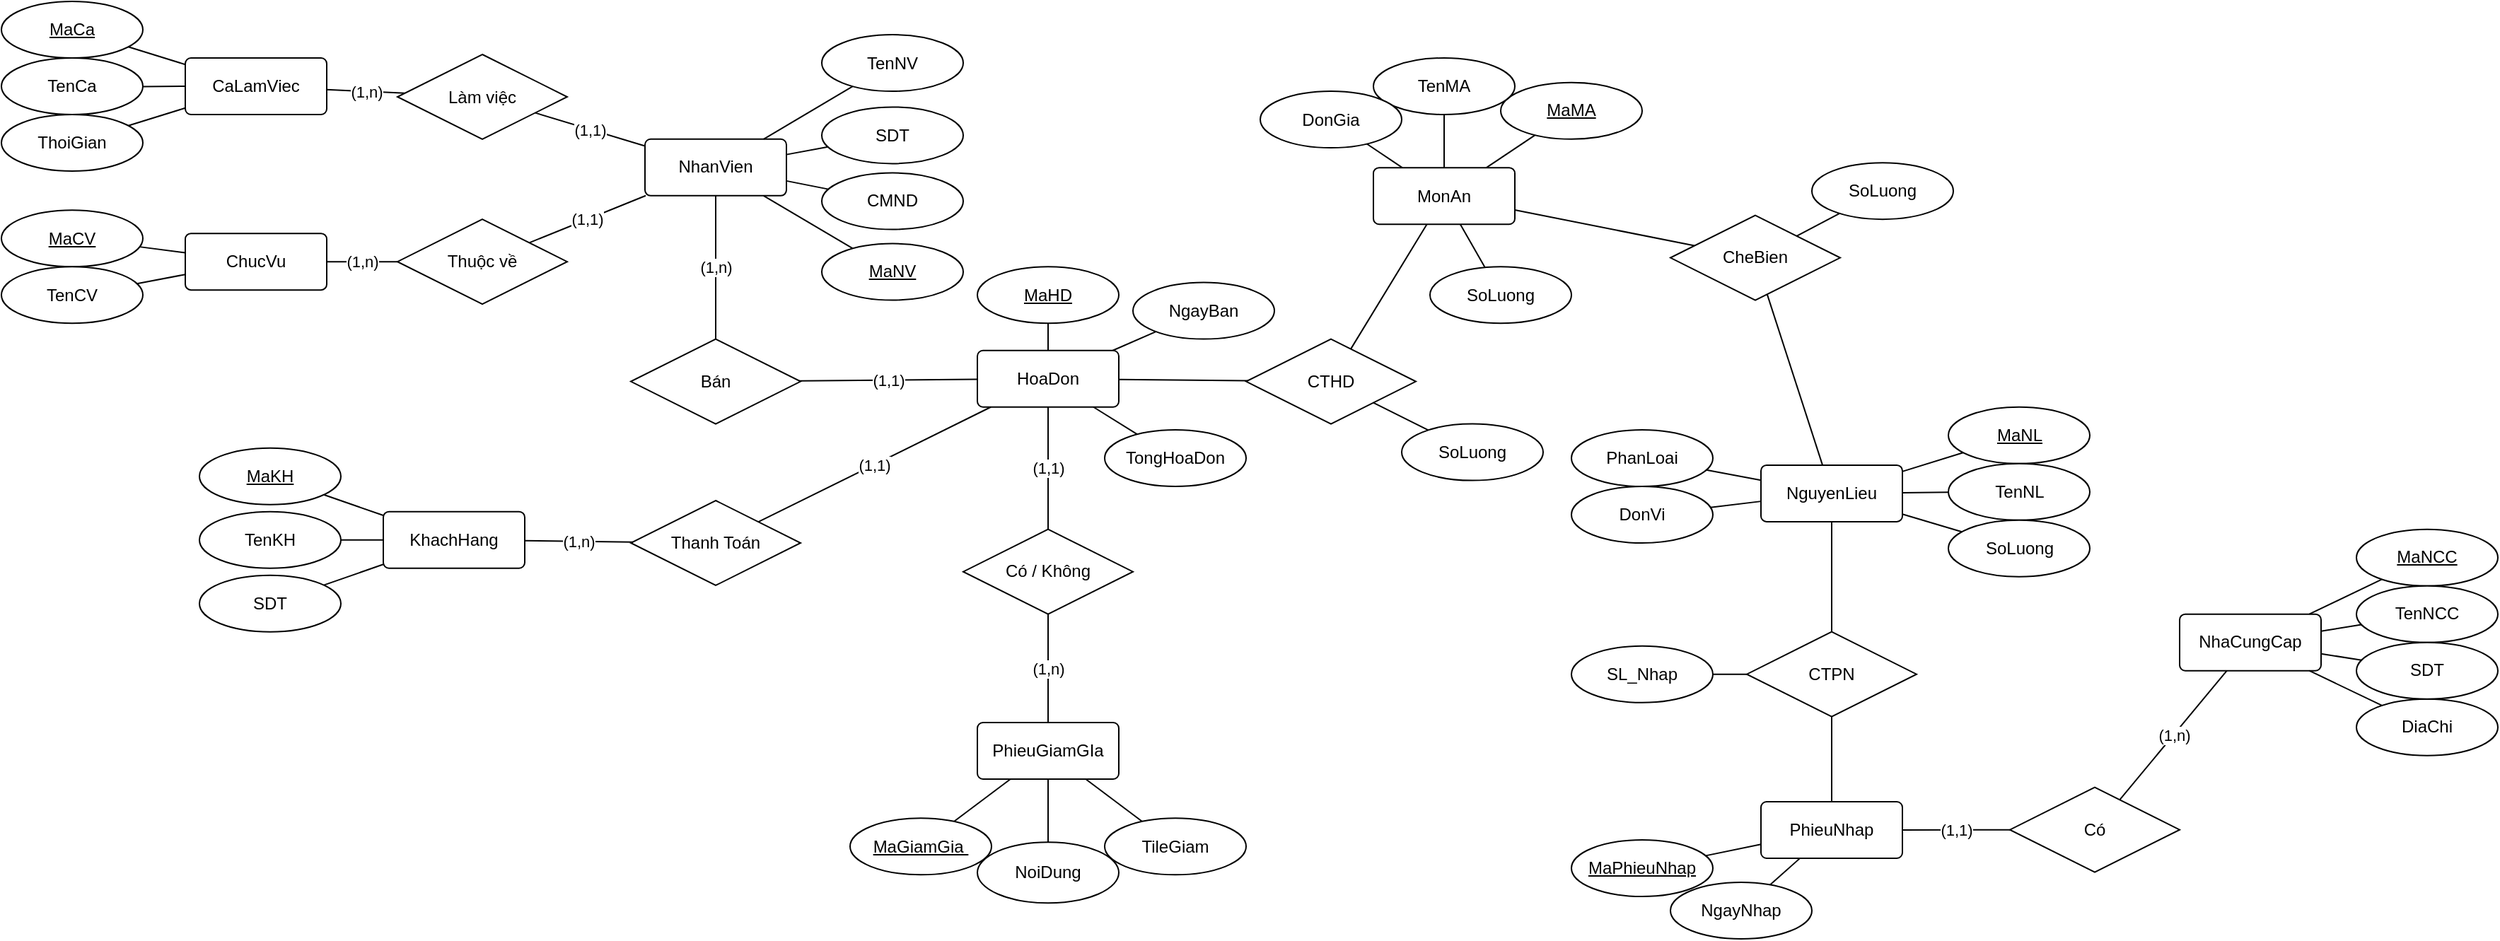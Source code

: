 <mxfile version="16.5.1" type="device" pages="7"><diagram id="6a1bHGBGVH5mavBtbU1z" name="Page-1"><mxGraphModel dx="1038" dy="689" grid="1" gridSize="10" guides="1" tooltips="1" connect="1" arrows="1" fold="1" page="1" pageScale="1" pageWidth="3300" pageHeight="4681" math="0" shadow="0"><root><mxCell id="0"/><mxCell id="1" parent="0"/><mxCell id="boWbvHlN0KKn-OmnERH0-1" value="(1,n)" style="rounded=0;orthogonalLoop=1;jettySize=auto;html=1;endArrow=none;endFill=0;" parent="1" source="boWbvHlN0KKn-OmnERH0-3" target="boWbvHlN0KKn-OmnERH0-12" edge="1"><mxGeometry relative="1" as="geometry"/></mxCell><mxCell id="boWbvHlN0KKn-OmnERH0-2" value="(1,1)" style="edgeStyle=none;rounded=0;orthogonalLoop=1;jettySize=auto;html=1;endArrow=none;endFill=0;" parent="1" source="boWbvHlN0KKn-OmnERH0-3" target="boWbvHlN0KKn-OmnERH0-27" edge="1"><mxGeometry relative="1" as="geometry"/></mxCell><mxCell id="boWbvHlN0KKn-OmnERH0-3" value="NhanVien" style="rounded=1;arcSize=10;whiteSpace=wrap;html=1;align=center;" parent="1" vertex="1"><mxGeometry x="1165" y="3467.39" width="100" height="40" as="geometry"/></mxCell><mxCell id="boWbvHlN0KKn-OmnERH0-4" value="(1,n)" style="edgeStyle=none;rounded=0;orthogonalLoop=1;jettySize=auto;html=1;endArrow=none;endFill=0;" parent="1" source="boWbvHlN0KKn-OmnERH0-5" target="boWbvHlN0KKn-OmnERH0-7" edge="1"><mxGeometry relative="1" as="geometry"><mxPoint x="992.499" y="3539.999" as="targetPoint"/></mxGeometry></mxCell><mxCell id="boWbvHlN0KKn-OmnERH0-5" value="ChucVu" style="rounded=1;arcSize=10;whiteSpace=wrap;html=1;align=center;" parent="1" vertex="1"><mxGeometry x="840" y="3534.07" width="100" height="40" as="geometry"/></mxCell><mxCell id="boWbvHlN0KKn-OmnERH0-6" value="(1,1)" style="edgeStyle=none;rounded=0;orthogonalLoop=1;jettySize=auto;html=1;endArrow=none;endFill=0;" parent="1" source="boWbvHlN0KKn-OmnERH0-7" target="boWbvHlN0KKn-OmnERH0-3" edge="1"><mxGeometry relative="1" as="geometry"/></mxCell><mxCell id="boWbvHlN0KKn-OmnERH0-7" value="Thuộc về" style="shape=rhombus;perimeter=rhombusPerimeter;whiteSpace=wrap;html=1;align=center;" parent="1" vertex="1"><mxGeometry x="990.0" y="3524.07" width="120" height="60" as="geometry"/></mxCell><mxCell id="boWbvHlN0KKn-OmnERH0-8" style="edgeStyle=none;rounded=0;orthogonalLoop=1;jettySize=auto;html=1;endArrow=none;endFill=0;" parent="1" source="boWbvHlN0KKn-OmnERH0-10" target="boWbvHlN0KKn-OmnERH0-21" edge="1"><mxGeometry relative="1" as="geometry"><mxPoint x="1590.739" y="3624.071" as="targetPoint"/></mxGeometry></mxCell><mxCell id="boWbvHlN0KKn-OmnERH0-9" style="rounded=0;orthogonalLoop=1;jettySize=auto;html=1;endArrow=none;endFill=0;" parent="1" source="boWbvHlN0KKn-OmnERH0-10" target="boWbvHlN0KKn-OmnERH0-95" edge="1"><mxGeometry relative="1" as="geometry"/></mxCell><mxCell id="boWbvHlN0KKn-OmnERH0-10" value="HoaDon" style="rounded=1;arcSize=10;whiteSpace=wrap;html=1;align=center;" parent="1" vertex="1"><mxGeometry x="1400" y="3616.88" width="100" height="40" as="geometry"/></mxCell><mxCell id="boWbvHlN0KKn-OmnERH0-11" value="(1,1)" style="edgeStyle=none;rounded=0;orthogonalLoop=1;jettySize=auto;html=1;endArrow=none;endFill=0;" parent="1" source="boWbvHlN0KKn-OmnERH0-12" target="boWbvHlN0KKn-OmnERH0-10" edge="1"><mxGeometry relative="1" as="geometry"/></mxCell><mxCell id="boWbvHlN0KKn-OmnERH0-12" value="Bán" style="shape=rhombus;perimeter=rhombusPerimeter;whiteSpace=wrap;html=1;align=center;" parent="1" vertex="1"><mxGeometry x="1155" y="3608.8" width="120" height="60" as="geometry"/></mxCell><mxCell id="boWbvHlN0KKn-OmnERH0-13" value="(1,1)" style="edgeStyle=none;rounded=0;orthogonalLoop=1;jettySize=auto;html=1;endArrow=none;endFill=0;" parent="1" source="boWbvHlN0KKn-OmnERH0-14" target="boWbvHlN0KKn-OmnERH0-10" edge="1"><mxGeometry relative="1" as="geometry"><mxPoint x="1355" y="3970" as="sourcePoint"/></mxGeometry></mxCell><mxCell id="boWbvHlN0KKn-OmnERH0-14" value="Thanh Toán" style="shape=rhombus;perimeter=rhombusPerimeter;whiteSpace=wrap;html=1;align=center;" parent="1" vertex="1"><mxGeometry x="1155" y="3723" width="120" height="60" as="geometry"/></mxCell><mxCell id="boWbvHlN0KKn-OmnERH0-15" value="(1,n)" style="edgeStyle=none;rounded=0;orthogonalLoop=1;jettySize=auto;html=1;endArrow=none;endFill=0;" parent="1" source="boWbvHlN0KKn-OmnERH0-16" target="boWbvHlN0KKn-OmnERH0-14" edge="1"><mxGeometry relative="1" as="geometry"/></mxCell><mxCell id="boWbvHlN0KKn-OmnERH0-16" value="KhachHang" style="rounded=1;arcSize=10;whiteSpace=wrap;html=1;align=center;" parent="1" vertex="1"><mxGeometry x="980" y="3730.84" width="100" height="40" as="geometry"/></mxCell><mxCell id="boWbvHlN0KKn-OmnERH0-17" style="edgeStyle=none;rounded=0;orthogonalLoop=1;jettySize=auto;html=1;endArrow=none;endFill=0;" parent="1" source="boWbvHlN0KKn-OmnERH0-19" target="boWbvHlN0KKn-OmnERH0-93" edge="1"><mxGeometry relative="1" as="geometry"/></mxCell><mxCell id="boWbvHlN0KKn-OmnERH0-18" style="edgeStyle=none;rounded=0;orthogonalLoop=1;jettySize=auto;html=1;endArrow=none;endFill=0;" parent="1" source="boWbvHlN0KKn-OmnERH0-19" target="boWbvHlN0KKn-OmnERH0-111" edge="1"><mxGeometry relative="1" as="geometry"/></mxCell><mxCell id="boWbvHlN0KKn-OmnERH0-19" value="MonAn" style="rounded=1;arcSize=10;whiteSpace=wrap;html=1;align=center;" parent="1" vertex="1"><mxGeometry x="1680" y="3487.6" width="100" height="40" as="geometry"/></mxCell><mxCell id="boWbvHlN0KKn-OmnERH0-20" style="edgeStyle=none;rounded=0;orthogonalLoop=1;jettySize=auto;html=1;endArrow=none;endFill=0;" parent="1" source="boWbvHlN0KKn-OmnERH0-21" target="boWbvHlN0KKn-OmnERH0-19" edge="1"><mxGeometry relative="1" as="geometry"/></mxCell><mxCell id="boWbvHlN0KKn-OmnERH0-21" value="CTHD" style="shape=rhombus;perimeter=rhombusPerimeter;whiteSpace=wrap;html=1;align=center;" parent="1" vertex="1"><mxGeometry x="1590" y="3608.8" width="120" height="60" as="geometry"/></mxCell><mxCell id="boWbvHlN0KKn-OmnERH0-22" value="NhaCungCap" style="rounded=1;arcSize=10;whiteSpace=wrap;html=1;align=center;" parent="1" vertex="1"><mxGeometry x="2250" y="3803.34" width="100" height="40" as="geometry"/></mxCell><mxCell id="boWbvHlN0KKn-OmnERH0-23" style="edgeStyle=none;rounded=0;orthogonalLoop=1;jettySize=auto;html=1;endArrow=none;endFill=0;" parent="1" source="boWbvHlN0KKn-OmnERH0-24" target="boWbvHlN0KKn-OmnERH0-88" edge="1"><mxGeometry relative="1" as="geometry"/></mxCell><mxCell id="boWbvHlN0KKn-OmnERH0-24" value="NguyenLieu" style="rounded=1;arcSize=10;whiteSpace=wrap;html=1;align=center;" parent="1" vertex="1"><mxGeometry x="1954" y="3697.94" width="100" height="40" as="geometry"/></mxCell><mxCell id="boWbvHlN0KKn-OmnERH0-25" value="CaLamViec" style="rounded=1;arcSize=10;whiteSpace=wrap;html=1;align=center;" parent="1" vertex="1"><mxGeometry x="840.0" y="3410" width="100" height="40" as="geometry"/></mxCell><mxCell id="boWbvHlN0KKn-OmnERH0-26" value="(1,n)" style="edgeStyle=none;rounded=0;orthogonalLoop=1;jettySize=auto;html=1;endArrow=none;endFill=0;" parent="1" source="boWbvHlN0KKn-OmnERH0-27" target="boWbvHlN0KKn-OmnERH0-25" edge="1"><mxGeometry relative="1" as="geometry"/></mxCell><mxCell id="boWbvHlN0KKn-OmnERH0-27" value="Làm việc" style="shape=rhombus;perimeter=rhombusPerimeter;whiteSpace=wrap;html=1;align=center;" parent="1" vertex="1"><mxGeometry x="990" y="3407.5" width="120" height="60" as="geometry"/></mxCell><mxCell id="boWbvHlN0KKn-OmnERH0-28" style="edgeStyle=none;rounded=0;orthogonalLoop=1;jettySize=auto;html=1;endArrow=none;endFill=0;" parent="1" source="boWbvHlN0KKn-OmnERH0-29" target="boWbvHlN0KKn-OmnERH0-5" edge="1"><mxGeometry relative="1" as="geometry"/></mxCell><mxCell id="boWbvHlN0KKn-OmnERH0-29" value="MaCV" style="ellipse;whiteSpace=wrap;html=1;align=center;fontStyle=4" parent="1" vertex="1"><mxGeometry x="710" y="3517.6" width="100" height="40" as="geometry"/></mxCell><mxCell id="boWbvHlN0KKn-OmnERH0-30" style="edgeStyle=none;rounded=0;orthogonalLoop=1;jettySize=auto;html=1;endArrow=none;endFill=0;" parent="1" source="boWbvHlN0KKn-OmnERH0-31" target="boWbvHlN0KKn-OmnERH0-5" edge="1"><mxGeometry relative="1" as="geometry"><mxPoint x="880.586" y="3562.341" as="sourcePoint"/></mxGeometry></mxCell><mxCell id="boWbvHlN0KKn-OmnERH0-31" value="TenCV" style="ellipse;whiteSpace=wrap;html=1;align=center;" parent="1" vertex="1"><mxGeometry x="710" y="3557.6" width="100" height="40" as="geometry"/></mxCell><mxCell id="boWbvHlN0KKn-OmnERH0-32" style="edgeStyle=none;rounded=0;orthogonalLoop=1;jettySize=auto;html=1;endArrow=none;endFill=0;" parent="1" source="boWbvHlN0KKn-OmnERH0-33" target="boWbvHlN0KKn-OmnERH0-25" edge="1"><mxGeometry relative="1" as="geometry"/></mxCell><mxCell id="boWbvHlN0KKn-OmnERH0-33" value="ThoiGian" style="ellipse;whiteSpace=wrap;html=1;align=center;" parent="1" vertex="1"><mxGeometry x="710" y="3450" width="100" height="40" as="geometry"/></mxCell><mxCell id="boWbvHlN0KKn-OmnERH0-34" style="edgeStyle=none;rounded=0;orthogonalLoop=1;jettySize=auto;html=1;endArrow=none;endFill=0;" parent="1" source="boWbvHlN0KKn-OmnERH0-35" target="boWbvHlN0KKn-OmnERH0-25" edge="1"><mxGeometry relative="1" as="geometry"/></mxCell><mxCell id="boWbvHlN0KKn-OmnERH0-35" value="TenCa" style="ellipse;whiteSpace=wrap;html=1;align=center;" parent="1" vertex="1"><mxGeometry x="710" y="3410" width="100" height="40" as="geometry"/></mxCell><mxCell id="boWbvHlN0KKn-OmnERH0-36" style="rounded=0;orthogonalLoop=1;jettySize=auto;html=1;endArrow=none;endFill=0;" parent="1" source="boWbvHlN0KKn-OmnERH0-37" target="boWbvHlN0KKn-OmnERH0-3" edge="1"><mxGeometry relative="1" as="geometry"/></mxCell><mxCell id="boWbvHlN0KKn-OmnERH0-37" value="TenNV" style="ellipse;whiteSpace=wrap;html=1;align=center;" parent="1" vertex="1"><mxGeometry x="1290" y="3393.52" width="100" height="40" as="geometry"/></mxCell><mxCell id="boWbvHlN0KKn-OmnERH0-38" style="edgeStyle=none;rounded=0;orthogonalLoop=1;jettySize=auto;html=1;endArrow=none;endFill=0;" parent="1" source="boWbvHlN0KKn-OmnERH0-39" target="boWbvHlN0KKn-OmnERH0-3" edge="1"><mxGeometry relative="1" as="geometry"/></mxCell><mxCell id="boWbvHlN0KKn-OmnERH0-39" value="MaNV" style="ellipse;whiteSpace=wrap;html=1;align=center;fontStyle=4" parent="1" vertex="1"><mxGeometry x="1290" y="3541.27" width="100" height="40" as="geometry"/></mxCell><mxCell id="boWbvHlN0KKn-OmnERH0-40" style="edgeStyle=none;rounded=0;orthogonalLoop=1;jettySize=auto;html=1;endArrow=none;endFill=0;" parent="1" source="boWbvHlN0KKn-OmnERH0-41" target="boWbvHlN0KKn-OmnERH0-3" edge="1"><mxGeometry relative="1" as="geometry"/></mxCell><mxCell id="boWbvHlN0KKn-OmnERH0-41" value="SDT" style="ellipse;whiteSpace=wrap;html=1;align=center;" parent="1" vertex="1"><mxGeometry x="1290" y="3444.7" width="100" height="40" as="geometry"/></mxCell><mxCell id="boWbvHlN0KKn-OmnERH0-42" style="edgeStyle=none;rounded=0;orthogonalLoop=1;jettySize=auto;html=1;endArrow=none;endFill=0;" parent="1" source="boWbvHlN0KKn-OmnERH0-43" target="boWbvHlN0KKn-OmnERH0-16" edge="1"><mxGeometry relative="1" as="geometry"/></mxCell><mxCell id="boWbvHlN0KKn-OmnERH0-43" value="MaKH" style="ellipse;whiteSpace=wrap;html=1;align=center;fontStyle=4" parent="1" vertex="1"><mxGeometry x="850" y="3685.84" width="100" height="40" as="geometry"/></mxCell><mxCell id="boWbvHlN0KKn-OmnERH0-44" style="edgeStyle=none;rounded=0;orthogonalLoop=1;jettySize=auto;html=1;endArrow=none;endFill=0;" parent="1" source="boWbvHlN0KKn-OmnERH0-45" target="boWbvHlN0KKn-OmnERH0-16" edge="1"><mxGeometry relative="1" as="geometry"/></mxCell><mxCell id="boWbvHlN0KKn-OmnERH0-45" value="TenKH" style="ellipse;whiteSpace=wrap;html=1;align=center;" parent="1" vertex="1"><mxGeometry x="850" y="3730.84" width="100" height="40" as="geometry"/></mxCell><mxCell id="boWbvHlN0KKn-OmnERH0-46" style="edgeStyle=none;rounded=0;orthogonalLoop=1;jettySize=auto;html=1;endArrow=none;endFill=0;" parent="1" source="boWbvHlN0KKn-OmnERH0-47" target="boWbvHlN0KKn-OmnERH0-16" edge="1"><mxGeometry relative="1" as="geometry"/></mxCell><mxCell id="boWbvHlN0KKn-OmnERH0-47" value="SDT" style="ellipse;whiteSpace=wrap;html=1;align=center;" parent="1" vertex="1"><mxGeometry x="850" y="3775.84" width="100" height="40" as="geometry"/></mxCell><mxCell id="boWbvHlN0KKn-OmnERH0-48" style="edgeStyle=none;rounded=0;orthogonalLoop=1;jettySize=auto;html=1;endArrow=none;endFill=0;" parent="1" source="boWbvHlN0KKn-OmnERH0-49" target="boWbvHlN0KKn-OmnERH0-21" edge="1"><mxGeometry relative="1" as="geometry"/></mxCell><mxCell id="boWbvHlN0KKn-OmnERH0-49" value="SoLuong" style="ellipse;whiteSpace=wrap;html=1;align=center;" parent="1" vertex="1"><mxGeometry x="1700" y="3668.8" width="100" height="40" as="geometry"/></mxCell><mxCell id="boWbvHlN0KKn-OmnERH0-50" style="edgeStyle=none;rounded=0;orthogonalLoop=1;jettySize=auto;html=1;endArrow=none;endFill=0;" parent="1" source="boWbvHlN0KKn-OmnERH0-51" target="boWbvHlN0KKn-OmnERH0-22" edge="1"><mxGeometry relative="1" as="geometry"/></mxCell><mxCell id="boWbvHlN0KKn-OmnERH0-51" value="MaNCC" style="ellipse;whiteSpace=wrap;html=1;align=center;fontStyle=4" parent="1" vertex="1"><mxGeometry x="2375" y="3743.34" width="100" height="40" as="geometry"/></mxCell><mxCell id="boWbvHlN0KKn-OmnERH0-52" style="edgeStyle=none;rounded=0;orthogonalLoop=1;jettySize=auto;html=1;endArrow=none;endFill=0;" parent="1" source="boWbvHlN0KKn-OmnERH0-53" target="boWbvHlN0KKn-OmnERH0-22" edge="1"><mxGeometry relative="1" as="geometry"/></mxCell><mxCell id="boWbvHlN0KKn-OmnERH0-53" value="TenNCC" style="ellipse;whiteSpace=wrap;html=1;align=center;" parent="1" vertex="1"><mxGeometry x="2375" y="3783.34" width="100" height="40" as="geometry"/></mxCell><mxCell id="boWbvHlN0KKn-OmnERH0-54" style="edgeStyle=none;rounded=0;orthogonalLoop=1;jettySize=auto;html=1;endArrow=none;endFill=0;" parent="1" source="boWbvHlN0KKn-OmnERH0-55" target="boWbvHlN0KKn-OmnERH0-22" edge="1"><mxGeometry relative="1" as="geometry"/></mxCell><mxCell id="boWbvHlN0KKn-OmnERH0-55" value="DiaChi" style="ellipse;whiteSpace=wrap;html=1;align=center;" parent="1" vertex="1"><mxGeometry x="2375" y="3863.34" width="100" height="40" as="geometry"/></mxCell><mxCell id="boWbvHlN0KKn-OmnERH0-56" style="edgeStyle=none;rounded=0;orthogonalLoop=1;jettySize=auto;html=1;endArrow=none;endFill=0;" parent="1" source="boWbvHlN0KKn-OmnERH0-57" target="boWbvHlN0KKn-OmnERH0-22" edge="1"><mxGeometry relative="1" as="geometry"/></mxCell><mxCell id="boWbvHlN0KKn-OmnERH0-57" value="SDT" style="ellipse;whiteSpace=wrap;html=1;align=center;" parent="1" vertex="1"><mxGeometry x="2375" y="3823.34" width="100" height="40" as="geometry"/></mxCell><mxCell id="boWbvHlN0KKn-OmnERH0-58" style="edgeStyle=none;rounded=0;orthogonalLoop=1;jettySize=auto;html=1;endArrow=none;endFill=0;" parent="1" source="boWbvHlN0KKn-OmnERH0-59" target="boWbvHlN0KKn-OmnERH0-19" edge="1"><mxGeometry relative="1" as="geometry"><mxPoint x="1618.854" y="3359.447" as="sourcePoint"/></mxGeometry></mxCell><mxCell id="boWbvHlN0KKn-OmnERH0-59" value="MaMA" style="ellipse;whiteSpace=wrap;html=1;align=center;fontStyle=4" parent="1" vertex="1"><mxGeometry x="1770" y="3427.39" width="100" height="40" as="geometry"/></mxCell><mxCell id="boWbvHlN0KKn-OmnERH0-60" style="edgeStyle=none;rounded=0;orthogonalLoop=1;jettySize=auto;html=1;endArrow=none;endFill=0;" parent="1" source="boWbvHlN0KKn-OmnERH0-61" target="boWbvHlN0KKn-OmnERH0-19" edge="1"><mxGeometry relative="1" as="geometry"><mxPoint x="1668.85" y="3574.007" as="sourcePoint"/></mxGeometry></mxCell><mxCell id="boWbvHlN0KKn-OmnERH0-61" value="TenMA" style="ellipse;whiteSpace=wrap;html=1;align=center;" parent="1" vertex="1"><mxGeometry x="1680" y="3410" width="100" height="40" as="geometry"/></mxCell><mxCell id="boWbvHlN0KKn-OmnERH0-62" style="edgeStyle=none;rounded=0;orthogonalLoop=1;jettySize=auto;html=1;endArrow=none;endFill=0;" parent="1" source="boWbvHlN0KKn-OmnERH0-63" target="boWbvHlN0KKn-OmnERH0-24" edge="1"><mxGeometry relative="1" as="geometry"/></mxCell><mxCell id="boWbvHlN0KKn-OmnERH0-63" value="MaNL" style="ellipse;whiteSpace=wrap;html=1;align=center;fontStyle=4" parent="1" vertex="1"><mxGeometry x="2086.5" y="3656.88" width="100" height="40" as="geometry"/></mxCell><mxCell id="boWbvHlN0KKn-OmnERH0-64" style="edgeStyle=none;rounded=0;orthogonalLoop=1;jettySize=auto;html=1;endArrow=none;endFill=0;" parent="1" source="boWbvHlN0KKn-OmnERH0-65" target="boWbvHlN0KKn-OmnERH0-24" edge="1"><mxGeometry relative="1" as="geometry"/></mxCell><mxCell id="boWbvHlN0KKn-OmnERH0-65" value="TenNL" style="ellipse;whiteSpace=wrap;html=1;align=center;" parent="1" vertex="1"><mxGeometry x="2086.5" y="3696.88" width="100" height="40" as="geometry"/></mxCell><mxCell id="boWbvHlN0KKn-OmnERH0-66" style="edgeStyle=none;rounded=0;orthogonalLoop=1;jettySize=auto;html=1;endArrow=none;endFill=0;" parent="1" source="boWbvHlN0KKn-OmnERH0-83" target="boWbvHlN0KKn-OmnERH0-10" edge="1"><mxGeometry relative="1" as="geometry"><mxPoint x="1482.65" y="3585.637" as="sourcePoint"/></mxGeometry></mxCell><mxCell id="boWbvHlN0KKn-OmnERH0-67" style="edgeStyle=none;rounded=0;orthogonalLoop=1;jettySize=auto;html=1;endArrow=none;endFill=0;" parent="1" source="boWbvHlN0KKn-OmnERH0-68" target="boWbvHlN0KKn-OmnERH0-19" edge="1"><mxGeometry relative="1" as="geometry"><mxPoint x="1755.716" y="3473.811" as="sourcePoint"/></mxGeometry></mxCell><mxCell id="boWbvHlN0KKn-OmnERH0-68" value="DonGia" style="ellipse;whiteSpace=wrap;html=1;align=center;" parent="1" vertex="1"><mxGeometry x="1600" y="3433.52" width="100" height="40" as="geometry"/></mxCell><mxCell id="boWbvHlN0KKn-OmnERH0-69" style="edgeStyle=none;rounded=0;orthogonalLoop=1;jettySize=auto;html=1;endArrow=none;endFill=0;" parent="1" source="boWbvHlN0KKn-OmnERH0-70" target="boWbvHlN0KKn-OmnERH0-3" edge="1"><mxGeometry relative="1" as="geometry"><mxPoint x="1325.977" y="3307.531" as="sourcePoint"/></mxGeometry></mxCell><mxCell id="boWbvHlN0KKn-OmnERH0-70" value="CMND" style="ellipse;whiteSpace=wrap;html=1;align=center;" parent="1" vertex="1"><mxGeometry x="1290" y="3491.27" width="100" height="40" as="geometry"/></mxCell><mxCell id="boWbvHlN0KKn-OmnERH0-71" style="rounded=0;orthogonalLoop=1;jettySize=auto;html=1;endArrow=none;endFill=0;" parent="1" source="boWbvHlN0KKn-OmnERH0-72" target="boWbvHlN0KKn-OmnERH0-25" edge="1"><mxGeometry relative="1" as="geometry"/></mxCell><mxCell id="boWbvHlN0KKn-OmnERH0-72" value="MaCa" style="ellipse;whiteSpace=wrap;html=1;align=center;fontStyle=4" parent="1" vertex="1"><mxGeometry x="710" y="3370" width="100" height="40" as="geometry"/></mxCell><mxCell id="boWbvHlN0KKn-OmnERH0-73" style="edgeStyle=none;rounded=0;orthogonalLoop=1;jettySize=auto;html=1;exitX=0.75;exitY=1;exitDx=0;exitDy=0;endArrow=none;endFill=0;" parent="1" edge="1"><mxGeometry relative="1" as="geometry"><mxPoint x="2094" y="3798.34" as="sourcePoint"/><mxPoint x="2094" y="3798.34" as="targetPoint"/></mxGeometry></mxCell><mxCell id="boWbvHlN0KKn-OmnERH0-74" style="edgeStyle=none;rounded=0;orthogonalLoop=1;jettySize=auto;html=1;exitX=0.5;exitY=1;exitDx=0;exitDy=0;endArrow=none;endFill=0;" parent="1" edge="1"><mxGeometry relative="1" as="geometry"><mxPoint x="2044" y="3804.85" as="sourcePoint"/><mxPoint x="2044" y="3804.85" as="targetPoint"/></mxGeometry></mxCell><mxCell id="boWbvHlN0KKn-OmnERH0-75" value="(1,n)" style="edgeStyle=none;rounded=0;orthogonalLoop=1;jettySize=auto;html=1;endArrow=none;endFill=0;" parent="1" source="boWbvHlN0KKn-OmnERH0-76" target="boWbvHlN0KKn-OmnERH0-97" edge="1"><mxGeometry relative="1" as="geometry"/></mxCell><mxCell id="boWbvHlN0KKn-OmnERH0-76" value="PhieuGiamGIa" style="rounded=1;arcSize=10;whiteSpace=wrap;html=1;align=center;" parent="1" vertex="1"><mxGeometry x="1400" y="3880" width="100" height="40" as="geometry"/></mxCell><mxCell id="boWbvHlN0KKn-OmnERH0-77" style="edgeStyle=none;rounded=0;orthogonalLoop=1;jettySize=auto;html=1;endArrow=none;endFill=0;" parent="1" source="boWbvHlN0KKn-OmnERH0-78" target="boWbvHlN0KKn-OmnERH0-76" edge="1"><mxGeometry relative="1" as="geometry"><mxPoint x="1530" y="3881.818" as="targetPoint"/></mxGeometry></mxCell><mxCell id="boWbvHlN0KKn-OmnERH0-78" value="MaGiamGia&amp;nbsp;" style="ellipse;whiteSpace=wrap;html=1;align=center;fontStyle=4" parent="1" vertex="1"><mxGeometry x="1310" y="3947.66" width="100" height="40" as="geometry"/></mxCell><mxCell id="boWbvHlN0KKn-OmnERH0-79" style="edgeStyle=none;rounded=0;orthogonalLoop=1;jettySize=auto;html=1;endArrow=none;endFill=0;" parent="1" source="boWbvHlN0KKn-OmnERH0-80" target="boWbvHlN0KKn-OmnERH0-76" edge="1"><mxGeometry relative="1" as="geometry"><mxPoint x="1530" y="3900" as="targetPoint"/></mxGeometry></mxCell><mxCell id="boWbvHlN0KKn-OmnERH0-80" value="NoiDung" style="ellipse;whiteSpace=wrap;html=1;align=center;" parent="1" vertex="1"><mxGeometry x="1400" y="3964.66" width="100" height="43" as="geometry"/></mxCell><mxCell id="boWbvHlN0KKn-OmnERH0-81" style="edgeStyle=none;rounded=0;orthogonalLoop=1;jettySize=auto;html=1;endArrow=none;endFill=0;" parent="1" source="boWbvHlN0KKn-OmnERH0-82" target="boWbvHlN0KKn-OmnERH0-76" edge="1"><mxGeometry relative="1" as="geometry"><mxPoint x="1530" y="3918.864" as="targetPoint"/></mxGeometry></mxCell><mxCell id="boWbvHlN0KKn-OmnERH0-82" value="TileGiam" style="ellipse;whiteSpace=wrap;html=1;align=center;" parent="1" vertex="1"><mxGeometry x="1490" y="3947.66" width="100" height="40" as="geometry"/></mxCell><mxCell id="boWbvHlN0KKn-OmnERH0-83" value="MaHD" style="ellipse;whiteSpace=wrap;html=1;align=center;fontStyle=4" parent="1" vertex="1"><mxGeometry x="1400" y="3557.6" width="100" height="40" as="geometry"/></mxCell><mxCell id="boWbvHlN0KKn-OmnERH0-84" style="rounded=0;orthogonalLoop=1;jettySize=auto;html=1;endArrow=none;endFill=0;" parent="1" source="boWbvHlN0KKn-OmnERH0-85" target="boWbvHlN0KKn-OmnERH0-10" edge="1"><mxGeometry relative="1" as="geometry"/></mxCell><mxCell id="boWbvHlN0KKn-OmnERH0-85" value="TongHoaDon" style="ellipse;whiteSpace=wrap;html=1;align=center;" parent="1" vertex="1"><mxGeometry x="1490" y="3673" width="100" height="40" as="geometry"/></mxCell><mxCell id="boWbvHlN0KKn-OmnERH0-86" style="edgeStyle=none;rounded=0;orthogonalLoop=1;jettySize=auto;html=1;endArrow=none;endFill=0;" parent="1" source="boWbvHlN0KKn-OmnERH0-88" target="boWbvHlN0KKn-OmnERH0-94" edge="1"><mxGeometry relative="1" as="geometry"/></mxCell><mxCell id="boWbvHlN0KKn-OmnERH0-87" style="rounded=0;orthogonalLoop=1;jettySize=auto;html=1;endArrow=none;endFill=0;" parent="1" source="boWbvHlN0KKn-OmnERH0-88" target="boWbvHlN0KKn-OmnERH0-99" edge="1"><mxGeometry relative="1" as="geometry"/></mxCell><mxCell id="boWbvHlN0KKn-OmnERH0-88" value="CTPN" style="shape=rhombus;perimeter=rhombusPerimeter;whiteSpace=wrap;html=1;align=center;" parent="1" vertex="1"><mxGeometry x="1944" y="3815.86" width="120" height="60" as="geometry"/></mxCell><mxCell id="boWbvHlN0KKn-OmnERH0-89" style="edgeStyle=none;rounded=0;orthogonalLoop=1;jettySize=auto;html=1;endArrow=none;endFill=0;" parent="1" source="boWbvHlN0KKn-OmnERH0-90" target="boWbvHlN0KKn-OmnERH0-24" edge="1"><mxGeometry relative="1" as="geometry"/></mxCell><mxCell id="boWbvHlN0KKn-OmnERH0-90" value="SoLuong" style="ellipse;whiteSpace=wrap;html=1;align=center;" parent="1" vertex="1"><mxGeometry x="2086.5" y="3736.88" width="100" height="40" as="geometry"/></mxCell><mxCell id="boWbvHlN0KKn-OmnERH0-91" style="edgeStyle=none;rounded=0;orthogonalLoop=1;jettySize=auto;html=1;endArrow=none;endFill=0;" parent="1" source="boWbvHlN0KKn-OmnERH0-93" target="boWbvHlN0KKn-OmnERH0-24" edge="1"><mxGeometry relative="1" as="geometry"/></mxCell><mxCell id="boWbvHlN0KKn-OmnERH0-92" style="edgeStyle=none;rounded=0;orthogonalLoop=1;jettySize=auto;html=1;endArrow=none;endFill=0;" parent="1" source="boWbvHlN0KKn-OmnERH0-93" target="boWbvHlN0KKn-OmnERH0-108" edge="1"><mxGeometry relative="1" as="geometry"/></mxCell><mxCell id="boWbvHlN0KKn-OmnERH0-93" value="CheBien" style="shape=rhombus;perimeter=rhombusPerimeter;whiteSpace=wrap;html=1;align=center;" parent="1" vertex="1"><mxGeometry x="1890" y="3521.27" width="120" height="60" as="geometry"/></mxCell><mxCell id="boWbvHlN0KKn-OmnERH0-94" value="SL_Nhap" style="ellipse;whiteSpace=wrap;html=1;align=center;" parent="1" vertex="1"><mxGeometry x="1820" y="3825.86" width="100" height="40" as="geometry"/></mxCell><mxCell id="boWbvHlN0KKn-OmnERH0-95" value="NgayBan" style="ellipse;whiteSpace=wrap;html=1;align=center;" parent="1" vertex="1"><mxGeometry x="1510" y="3568.8" width="100" height="40" as="geometry"/></mxCell><mxCell id="boWbvHlN0KKn-OmnERH0-96" value="(1,1)" style="edgeStyle=none;rounded=0;orthogonalLoop=1;jettySize=auto;html=1;endArrow=none;endFill=0;" parent="1" source="boWbvHlN0KKn-OmnERH0-97" target="boWbvHlN0KKn-OmnERH0-10" edge="1"><mxGeometry relative="1" as="geometry"/></mxCell><mxCell id="boWbvHlN0KKn-OmnERH0-97" value="Có / Không" style="shape=rhombus;perimeter=rhombusPerimeter;whiteSpace=wrap;html=1;align=center;" parent="1" vertex="1"><mxGeometry x="1390" y="3743.34" width="120" height="60" as="geometry"/></mxCell><mxCell id="boWbvHlN0KKn-OmnERH0-98" value="(1,1)" style="edgeStyle=none;rounded=0;orthogonalLoop=1;jettySize=auto;html=1;endArrow=none;endFill=0;" parent="1" source="boWbvHlN0KKn-OmnERH0-99" target="boWbvHlN0KKn-OmnERH0-101" edge="1"><mxGeometry relative="1" as="geometry"/></mxCell><mxCell id="boWbvHlN0KKn-OmnERH0-99" value="PhieuNhap" style="rounded=1;arcSize=10;whiteSpace=wrap;html=1;align=center;" parent="1" vertex="1"><mxGeometry x="1954.0" y="3936" width="100" height="40" as="geometry"/></mxCell><mxCell id="boWbvHlN0KKn-OmnERH0-100" value="(1,n)" style="edgeStyle=none;rounded=0;orthogonalLoop=1;jettySize=auto;html=1;endArrow=none;endFill=0;" parent="1" source="boWbvHlN0KKn-OmnERH0-101" target="boWbvHlN0KKn-OmnERH0-22" edge="1"><mxGeometry relative="1" as="geometry"/></mxCell><mxCell id="boWbvHlN0KKn-OmnERH0-101" value="Có" style="shape=rhombus;perimeter=rhombusPerimeter;whiteSpace=wrap;html=1;align=center;" parent="1" vertex="1"><mxGeometry x="2130" y="3925.86" width="120" height="60" as="geometry"/></mxCell><mxCell id="boWbvHlN0KKn-OmnERH0-102" style="edgeStyle=none;rounded=0;orthogonalLoop=1;jettySize=auto;html=1;endArrow=none;endFill=0;" parent="1" source="boWbvHlN0KKn-OmnERH0-103" target="boWbvHlN0KKn-OmnERH0-99" edge="1"><mxGeometry relative="1" as="geometry"/></mxCell><mxCell id="boWbvHlN0KKn-OmnERH0-103" value="MaPhieuNhap" style="ellipse;whiteSpace=wrap;html=1;align=center;fontStyle=4" parent="1" vertex="1"><mxGeometry x="1820.0" y="3963" width="100" height="40" as="geometry"/></mxCell><mxCell id="boWbvHlN0KKn-OmnERH0-104" style="edgeStyle=none;rounded=0;orthogonalLoop=1;jettySize=auto;html=1;endArrow=none;endFill=0;" parent="1" source="boWbvHlN0KKn-OmnERH0-105" target="boWbvHlN0KKn-OmnERH0-99" edge="1"><mxGeometry relative="1" as="geometry"/></mxCell><mxCell id="boWbvHlN0KKn-OmnERH0-105" value="NgayNhap" style="ellipse;whiteSpace=wrap;html=1;align=center;" parent="1" vertex="1"><mxGeometry x="1890.0" y="3993" width="100" height="40" as="geometry"/></mxCell><mxCell id="boWbvHlN0KKn-OmnERH0-106" style="rounded=0;orthogonalLoop=1;jettySize=auto;html=1;endArrow=none;endFill=0;" parent="1" source="boWbvHlN0KKn-OmnERH0-107" target="boWbvHlN0KKn-OmnERH0-24" edge="1"><mxGeometry relative="1" as="geometry"/></mxCell><mxCell id="boWbvHlN0KKn-OmnERH0-107" value="PhanLoai" style="ellipse;whiteSpace=wrap;html=1;align=center;" parent="1" vertex="1"><mxGeometry x="1820" y="3673" width="100" height="40" as="geometry"/></mxCell><mxCell id="boWbvHlN0KKn-OmnERH0-108" value="SoLuong" style="ellipse;whiteSpace=wrap;html=1;align=center;" parent="1" vertex="1"><mxGeometry x="1990" y="3484.07" width="100" height="40" as="geometry"/></mxCell><mxCell id="boWbvHlN0KKn-OmnERH0-109" style="edgeStyle=none;rounded=0;orthogonalLoop=1;jettySize=auto;html=1;endArrow=none;endFill=0;" parent="1" source="boWbvHlN0KKn-OmnERH0-110" target="boWbvHlN0KKn-OmnERH0-24" edge="1"><mxGeometry relative="1" as="geometry"/></mxCell><mxCell id="boWbvHlN0KKn-OmnERH0-110" value="DonVi" style="ellipse;whiteSpace=wrap;html=1;align=center;" parent="1" vertex="1"><mxGeometry x="1820" y="3713" width="100" height="40" as="geometry"/></mxCell><mxCell id="boWbvHlN0KKn-OmnERH0-111" value="SoLuong" style="ellipse;whiteSpace=wrap;html=1;align=center;" parent="1" vertex="1"><mxGeometry x="1720" y="3557.6" width="100" height="40" as="geometry"/></mxCell></root></mxGraphModel></diagram><diagram id="u23SKCXgWyznfOZ6VkIt" name="CaLamViec"><mxGraphModel dx="3771" dy="-289" grid="1" gridSize="10" guides="1" tooltips="1" connect="1" arrows="1" fold="1" page="1" pageScale="1" pageWidth="850" pageHeight="1100" math="0" shadow="0"><root><mxCell id="q4tN1ZZc9YEnPnIgdHBk-0"/><mxCell id="q4tN1ZZc9YEnPnIgdHBk-1" parent="q4tN1ZZc9YEnPnIgdHBk-0"/><mxCell id="lBHQgknPSFqt3wl5eDW7-0" value="CaLamViec" style="rounded=1;arcSize=10;whiteSpace=wrap;html=1;align=center;" vertex="1" parent="q4tN1ZZc9YEnPnIgdHBk-1"><mxGeometry x="-2070" y="1440.0" width="100" height="40" as="geometry"/></mxCell><mxCell id="lBHQgknPSFqt3wl5eDW7-1" style="rounded=0;orthogonalLoop=1;jettySize=auto;html=1;endArrow=none;endFill=0;" edge="1" parent="q4tN1ZZc9YEnPnIgdHBk-1" source="lBHQgknPSFqt3wl5eDW7-3" target="lBHQgknPSFqt3wl5eDW7-0"><mxGeometry relative="1" as="geometry"/></mxCell><mxCell id="lBHQgknPSFqt3wl5eDW7-2" style="edgeStyle=none;rounded=0;orthogonalLoop=1;jettySize=auto;html=1;endArrow=none;endFill=0;" edge="1" parent="q4tN1ZZc9YEnPnIgdHBk-1" source="lBHQgknPSFqt3wl5eDW7-3" target="lBHQgknPSFqt3wl5eDW7-17"><mxGeometry relative="1" as="geometry"/></mxCell><mxCell id="lBHQgknPSFqt3wl5eDW7-3" value="Fulltime" style="rounded=1;arcSize=10;whiteSpace=wrap;html=1;align=center;" vertex="1" parent="q4tN1ZZc9YEnPnIgdHBk-1"><mxGeometry x="-2210" y="1370.0" width="100" height="40" as="geometry"/></mxCell><mxCell id="lBHQgknPSFqt3wl5eDW7-4" style="edgeStyle=none;rounded=0;orthogonalLoop=1;jettySize=auto;html=1;endArrow=none;endFill=0;" edge="1" parent="q4tN1ZZc9YEnPnIgdHBk-1" source="lBHQgknPSFqt3wl5eDW7-6" target="lBHQgknPSFqt3wl5eDW7-0"><mxGeometry relative="1" as="geometry"/></mxCell><mxCell id="lBHQgknPSFqt3wl5eDW7-5" style="edgeStyle=none;rounded=0;orthogonalLoop=1;jettySize=auto;html=1;endArrow=none;endFill=0;" edge="1" parent="q4tN1ZZc9YEnPnIgdHBk-1" source="lBHQgknPSFqt3wl5eDW7-6" target="lBHQgknPSFqt3wl5eDW7-18"><mxGeometry relative="1" as="geometry"/></mxCell><mxCell id="lBHQgknPSFqt3wl5eDW7-6" value="Parttime" style="rounded=1;arcSize=10;whiteSpace=wrap;html=1;align=center;" vertex="1" parent="q4tN1ZZc9YEnPnIgdHBk-1"><mxGeometry x="-2210" y="1481.58" width="100" height="40" as="geometry"/></mxCell><mxCell id="lBHQgknPSFqt3wl5eDW7-7" style="edgeStyle=none;rounded=0;orthogonalLoop=1;jettySize=auto;html=1;endArrow=none;endFill=0;" edge="1" parent="q4tN1ZZc9YEnPnIgdHBk-1" source="lBHQgknPSFqt3wl5eDW7-8" target="lBHQgknPSFqt3wl5eDW7-3"><mxGeometry relative="1" as="geometry"/></mxCell><mxCell id="lBHQgknPSFqt3wl5eDW7-8" value="CaSang" style="rounded=1;arcSize=10;whiteSpace=wrap;html=1;align=center;" vertex="1" parent="q4tN1ZZc9YEnPnIgdHBk-1"><mxGeometry x="-2360" y="1340" width="100" height="40" as="geometry"/></mxCell><mxCell id="lBHQgknPSFqt3wl5eDW7-9" style="edgeStyle=none;rounded=0;orthogonalLoop=1;jettySize=auto;html=1;endArrow=none;endFill=0;" edge="1" parent="q4tN1ZZc9YEnPnIgdHBk-1" target="lBHQgknPSFqt3wl5eDW7-3"><mxGeometry relative="1" as="geometry"><mxPoint x="-2260" y="1403.333" as="sourcePoint"/></mxGeometry></mxCell><mxCell id="lBHQgknPSFqt3wl5eDW7-10" value="CaChieu" style="rounded=1;arcSize=10;whiteSpace=wrap;html=1;align=center;" vertex="1" parent="q4tN1ZZc9YEnPnIgdHBk-1"><mxGeometry x="-2360" y="1390" width="100" height="40" as="geometry"/></mxCell><mxCell id="lBHQgknPSFqt3wl5eDW7-11" style="edgeStyle=none;rounded=0;orthogonalLoop=1;jettySize=auto;html=1;endArrow=none;endFill=0;" edge="1" parent="q4tN1ZZc9YEnPnIgdHBk-1" source="lBHQgknPSFqt3wl5eDW7-12" target="lBHQgknPSFqt3wl5eDW7-6"><mxGeometry relative="1" as="geometry"/></mxCell><mxCell id="lBHQgknPSFqt3wl5eDW7-12" value="4Hours" style="rounded=1;arcSize=10;whiteSpace=wrap;html=1;align=center;" vertex="1" parent="q4tN1ZZc9YEnPnIgdHBk-1"><mxGeometry x="-2360" y="1441.58" width="100" height="40" as="geometry"/></mxCell><mxCell id="lBHQgknPSFqt3wl5eDW7-13" style="edgeStyle=none;rounded=0;orthogonalLoop=1;jettySize=auto;html=1;endArrow=none;endFill=0;" edge="1" parent="q4tN1ZZc9YEnPnIgdHBk-1" source="lBHQgknPSFqt3wl5eDW7-14" target="lBHQgknPSFqt3wl5eDW7-6"><mxGeometry relative="1" as="geometry"/></mxCell><mxCell id="lBHQgknPSFqt3wl5eDW7-14" value="6Hours" style="rounded=1;arcSize=10;whiteSpace=wrap;html=1;align=center;" vertex="1" parent="q4tN1ZZc9YEnPnIgdHBk-1"><mxGeometry x="-2360" y="1490" width="100" height="40" as="geometry"/></mxCell><mxCell id="lBHQgknPSFqt3wl5eDW7-15" style="edgeStyle=none;rounded=0;orthogonalLoop=1;jettySize=auto;html=1;endArrow=none;endFill=0;" edge="1" parent="q4tN1ZZc9YEnPnIgdHBk-1" source="lBHQgknPSFqt3wl5eDW7-16" target="lBHQgknPSFqt3wl5eDW7-6"><mxGeometry relative="1" as="geometry"/></mxCell><mxCell id="lBHQgknPSFqt3wl5eDW7-16" value="8Hours" style="rounded=1;arcSize=10;whiteSpace=wrap;html=1;align=center;" vertex="1" parent="q4tN1ZZc9YEnPnIgdHBk-1"><mxGeometry x="-2360" y="1540.64" width="100" height="40" as="geometry"/></mxCell><mxCell id="lBHQgknPSFqt3wl5eDW7-17" value="Lương theo &lt;br&gt;tháng" style="ellipse;whiteSpace=wrap;html=1;align=center;" vertex="1" parent="q4tN1ZZc9YEnPnIgdHBk-1"><mxGeometry x="-2130" y="1290" width="100" height="40" as="geometry"/></mxCell><mxCell id="lBHQgknPSFqt3wl5eDW7-18" value="Lương theo &lt;br&gt;giờ" style="ellipse;whiteSpace=wrap;html=1;align=center;" vertex="1" parent="q4tN1ZZc9YEnPnIgdHBk-1"><mxGeometry x="-2150" y="1560.0" width="100" height="40" as="geometry"/></mxCell><mxCell id="mNkQqDuT0ZiKYLCHFN53-1" style="rounded=0;orthogonalLoop=1;jettySize=auto;html=1;endArrow=none;endFill=0;" edge="1" parent="q4tN1ZZc9YEnPnIgdHBk-1" source="mNkQqDuT0ZiKYLCHFN53-0" target="lBHQgknPSFqt3wl5eDW7-16"><mxGeometry relative="1" as="geometry"/></mxCell><mxCell id="mNkQqDuT0ZiKYLCHFN53-0" value="Nhận thêm&lt;br&gt;trợ cấp" style="ellipse;whiteSpace=wrap;html=1;align=center;" vertex="1" parent="q4tN1ZZc9YEnPnIgdHBk-1"><mxGeometry x="-2510" y="1540.64" width="100" height="40" as="geometry"/></mxCell><mxCell id="mNkQqDuT0ZiKYLCHFN53-3" style="edgeStyle=none;rounded=0;orthogonalLoop=1;jettySize=auto;html=1;endArrow=none;endFill=0;" edge="1" parent="q4tN1ZZc9YEnPnIgdHBk-1" source="mNkQqDuT0ZiKYLCHFN53-2" target="lBHQgknPSFqt3wl5eDW7-8"><mxGeometry relative="1" as="geometry"/></mxCell><mxCell id="mNkQqDuT0ZiKYLCHFN53-2" value="Nhận thêm&lt;br&gt;trợ cấp" style="ellipse;whiteSpace=wrap;html=1;align=center;" vertex="1" parent="q4tN1ZZc9YEnPnIgdHBk-1"><mxGeometry x="-2510" y="1340" width="100" height="40" as="geometry"/></mxCell><mxCell id="mNkQqDuT0ZiKYLCHFN53-5" style="edgeStyle=none;rounded=0;orthogonalLoop=1;jettySize=auto;html=1;endArrow=none;endFill=0;" edge="1" parent="q4tN1ZZc9YEnPnIgdHBk-1" source="mNkQqDuT0ZiKYLCHFN53-4" target="lBHQgknPSFqt3wl5eDW7-10"><mxGeometry relative="1" as="geometry"/></mxCell><mxCell id="mNkQqDuT0ZiKYLCHFN53-4" value="Nhận thêm&lt;br&gt;trợ cấp" style="ellipse;whiteSpace=wrap;html=1;align=center;" vertex="1" parent="q4tN1ZZc9YEnPnIgdHBk-1"><mxGeometry x="-2510" y="1390" width="100" height="40" as="geometry"/></mxCell></root></mxGraphModel></diagram><diagram id="M5zcT3arE1O8RkV4AhZx" name="NhanVien"><mxGraphModel dx="6702" dy="1656" grid="1" gridSize="10" guides="1" tooltips="1" connect="1" arrows="1" fold="1" page="1" pageScale="1" pageWidth="850" pageHeight="1100" math="0" shadow="0"><root><mxCell id="ZlIO-pElJOlpokfNMoBD-0"/><mxCell id="ZlIO-pElJOlpokfNMoBD-1" parent="ZlIO-pElJOlpokfNMoBD-0"/><mxCell id="a9DIHUoQIQuBA0a3PBs6-1" style="edgeStyle=none;rounded=0;orthogonalLoop=1;jettySize=auto;html=1;endArrow=none;endFill=0;" parent="ZlIO-pElJOlpokfNMoBD-1" source="a9DIHUoQIQuBA0a3PBs6-3" target="a9DIHUoQIQuBA0a3PBs6-55" edge="1"><mxGeometry relative="1" as="geometry"/></mxCell><mxCell id="a9DIHUoQIQuBA0a3PBs6-2" style="edgeStyle=none;rounded=0;orthogonalLoop=1;jettySize=auto;html=1;endArrow=none;endFill=0;" parent="ZlIO-pElJOlpokfNMoBD-1" source="a9DIHUoQIQuBA0a3PBs6-3" target="a9DIHUoQIQuBA0a3PBs6-53" edge="1"><mxGeometry relative="1" as="geometry"/></mxCell><mxCell id="a9DIHUoQIQuBA0a3PBs6-3" value="NhanVien" style="rounded=1;arcSize=10;whiteSpace=wrap;html=1;align=center;" parent="ZlIO-pElJOlpokfNMoBD-1" vertex="1"><mxGeometry x="-1620" y="1563.47" width="100" height="40" as="geometry"/></mxCell><mxCell id="a9DIHUoQIQuBA0a3PBs6-12" style="rounded=0;orthogonalLoop=1;jettySize=auto;html=1;endArrow=none;endFill=0;" parent="ZlIO-pElJOlpokfNMoBD-1" source="a9DIHUoQIQuBA0a3PBs6-13" target="a9DIHUoQIQuBA0a3PBs6-3" edge="1"><mxGeometry relative="1" as="geometry"/></mxCell><mxCell id="a9DIHUoQIQuBA0a3PBs6-13" value="TenNV" style="ellipse;whiteSpace=wrap;html=1;align=center;" parent="ZlIO-pElJOlpokfNMoBD-1" vertex="1"><mxGeometry x="-1530" y="1463.47" width="100" height="40" as="geometry"/></mxCell><mxCell id="a9DIHUoQIQuBA0a3PBs6-14" style="edgeStyle=none;rounded=0;orthogonalLoop=1;jettySize=auto;html=1;endArrow=none;endFill=0;" parent="ZlIO-pElJOlpokfNMoBD-1" source="a9DIHUoQIQuBA0a3PBs6-15" target="a9DIHUoQIQuBA0a3PBs6-3" edge="1"><mxGeometry relative="1" as="geometry"/></mxCell><mxCell id="a9DIHUoQIQuBA0a3PBs6-15" value="MaNV" style="ellipse;whiteSpace=wrap;html=1;align=center;fontStyle=4" parent="ZlIO-pElJOlpokfNMoBD-1" vertex="1"><mxGeometry x="-1610" y="1440" width="100" height="40" as="geometry"/></mxCell><mxCell id="a9DIHUoQIQuBA0a3PBs6-16" style="edgeStyle=none;rounded=0;orthogonalLoop=1;jettySize=auto;html=1;endArrow=none;endFill=0;" parent="ZlIO-pElJOlpokfNMoBD-1" source="a9DIHUoQIQuBA0a3PBs6-17" target="a9DIHUoQIQuBA0a3PBs6-3" edge="1"><mxGeometry relative="1" as="geometry"/></mxCell><mxCell id="a9DIHUoQIQuBA0a3PBs6-17" value="SDT" style="ellipse;whiteSpace=wrap;html=1;align=center;" parent="ZlIO-pElJOlpokfNMoBD-1" vertex="1"><mxGeometry x="-1485" y="1500.64" width="100" height="40" as="geometry"/></mxCell><mxCell id="a9DIHUoQIQuBA0a3PBs6-18" style="edgeStyle=none;rounded=0;orthogonalLoop=1;jettySize=auto;html=1;endArrow=none;endFill=0;" parent="ZlIO-pElJOlpokfNMoBD-1" source="a9DIHUoQIQuBA0a3PBs6-22" target="a9DIHUoQIQuBA0a3PBs6-3" edge="1"><mxGeometry relative="1" as="geometry"><mxPoint x="-1459.023" y="1403.611" as="sourcePoint"/></mxGeometry></mxCell><mxCell id="a9DIHUoQIQuBA0a3PBs6-19" style="edgeStyle=none;rounded=0;orthogonalLoop=1;jettySize=auto;html=1;shadow=0;endArrow=oval;endFill=1;strokeWidth=1;" parent="ZlIO-pElJOlpokfNMoBD-1" source="a9DIHUoQIQuBA0a3PBs6-22" target="a9DIHUoQIQuBA0a3PBs6-62" edge="1"><mxGeometry relative="1" as="geometry"><mxPoint x="-1310" y="1540" as="targetPoint"/></mxGeometry></mxCell><mxCell id="a9DIHUoQIQuBA0a3PBs6-20" style="edgeStyle=none;rounded=0;orthogonalLoop=1;jettySize=auto;html=1;shadow=0;endArrow=oval;endFill=1;strokeWidth=1;" parent="ZlIO-pElJOlpokfNMoBD-1" source="a9DIHUoQIQuBA0a3PBs6-22" target="a9DIHUoQIQuBA0a3PBs6-63" edge="1"><mxGeometry relative="1" as="geometry"><mxPoint x="-1310" y="1561" as="targetPoint"/></mxGeometry></mxCell><mxCell id="a9DIHUoQIQuBA0a3PBs6-21" style="edgeStyle=none;rounded=0;orthogonalLoop=1;jettySize=auto;html=1;shadow=0;endArrow=oval;endFill=1;strokeWidth=1;entryX=0.008;entryY=0.472;entryDx=0;entryDy=0;entryPerimeter=0;" parent="ZlIO-pElJOlpokfNMoBD-1" source="a9DIHUoQIQuBA0a3PBs6-22" target="a9DIHUoQIQuBA0a3PBs6-64" edge="1"><mxGeometry relative="1" as="geometry"><mxPoint x="-1310.0" y="1580" as="targetPoint"/></mxGeometry></mxCell><mxCell id="a9DIHUoQIQuBA0a3PBs6-22" value="CMND" style="ellipse;whiteSpace=wrap;html=1;align=center;" parent="ZlIO-pElJOlpokfNMoBD-1" vertex="1"><mxGeometry x="-1470" y="1540.64" width="100" height="40" as="geometry"/></mxCell><mxCell id="a9DIHUoQIQuBA0a3PBs6-40" style="edgeStyle=none;rounded=0;orthogonalLoop=1;jettySize=auto;html=1;endArrow=none;endFill=0;" parent="ZlIO-pElJOlpokfNMoBD-1" source="a9DIHUoQIQuBA0a3PBs6-42" target="a9DIHUoQIQuBA0a3PBs6-3" edge="1"><mxGeometry relative="1" as="geometry"/></mxCell><mxCell id="cf92Wu5AcEZs16QiiECV-12" style="edgeStyle=none;rounded=0;orthogonalLoop=1;jettySize=auto;html=1;endArrow=none;endFill=0;" parent="ZlIO-pElJOlpokfNMoBD-1" source="a9DIHUoQIQuBA0a3PBs6-42" target="cf92Wu5AcEZs16QiiECV-11" edge="1"><mxGeometry relative="1" as="geometry"/></mxCell><mxCell id="a9DIHUoQIQuBA0a3PBs6-42" value="Nhân viên&lt;br&gt;thu ngân" style="rounded=1;arcSize=10;whiteSpace=wrap;html=1;align=center;" parent="ZlIO-pElJOlpokfNMoBD-1" vertex="1"><mxGeometry x="-1740" y="1690.0" width="100" height="40" as="geometry"/></mxCell><mxCell id="a9DIHUoQIQuBA0a3PBs6-45" style="edgeStyle=none;rounded=0;orthogonalLoop=1;jettySize=auto;html=1;endArrow=none;endFill=0;" parent="ZlIO-pElJOlpokfNMoBD-1" source="a9DIHUoQIQuBA0a3PBs6-48" target="a9DIHUoQIQuBA0a3PBs6-3" edge="1"><mxGeometry relative="1" as="geometry"/></mxCell><mxCell id="a9DIHUoQIQuBA0a3PBs6-48" value="Nhân viên&lt;br&gt;quản lí giám sát" style="rounded=1;arcSize=10;whiteSpace=wrap;html=1;align=center;gradientColor=#ffffff;" parent="ZlIO-pElJOlpokfNMoBD-1" vertex="1"><mxGeometry x="-1860" y="1690.0" width="100" height="40" as="geometry"/></mxCell><mxCell id="a9DIHUoQIQuBA0a3PBs6-49" style="edgeStyle=none;rounded=0;orthogonalLoop=1;jettySize=auto;html=1;endArrow=none;endFill=0;" parent="ZlIO-pElJOlpokfNMoBD-1" source="a9DIHUoQIQuBA0a3PBs6-51" target="a9DIHUoQIQuBA0a3PBs6-3" edge="1"><mxGeometry relative="1" as="geometry"/></mxCell><mxCell id="cf92Wu5AcEZs16QiiECV-18" style="edgeStyle=none;rounded=0;orthogonalLoop=1;jettySize=auto;html=1;endArrow=none;endFill=0;" parent="ZlIO-pElJOlpokfNMoBD-1" source="a9DIHUoQIQuBA0a3PBs6-51" target="cf92Wu5AcEZs16QiiECV-15" edge="1"><mxGeometry relative="1" as="geometry"/></mxCell><mxCell id="a9DIHUoQIQuBA0a3PBs6-51" value="Nhân viên&lt;br&gt;phục vụ" style="rounded=1;arcSize=10;whiteSpace=wrap;html=1;align=center;" parent="ZlIO-pElJOlpokfNMoBD-1" vertex="1"><mxGeometry x="-1500" y="1690.0" width="100" height="40" as="geometry"/></mxCell><mxCell id="cf92Wu5AcEZs16QiiECV-20" style="edgeStyle=none;rounded=0;orthogonalLoop=1;jettySize=auto;html=1;endArrow=none;endFill=0;" parent="ZlIO-pElJOlpokfNMoBD-1" source="a9DIHUoQIQuBA0a3PBs6-53" target="cf92Wu5AcEZs16QiiECV-16" edge="1"><mxGeometry relative="1" as="geometry"/></mxCell><mxCell id="a9DIHUoQIQuBA0a3PBs6-53" value="Nhân viên&lt;br&gt;Bếp" style="rounded=1;arcSize=10;whiteSpace=wrap;html=1;align=center;" parent="ZlIO-pElJOlpokfNMoBD-1" vertex="1"><mxGeometry x="-1385" y="1690.0" width="100" height="40" as="geometry"/></mxCell><mxCell id="cf92Wu5AcEZs16QiiECV-14" style="edgeStyle=none;rounded=0;orthogonalLoop=1;jettySize=auto;html=1;endArrow=none;endFill=0;" parent="ZlIO-pElJOlpokfNMoBD-1" source="a9DIHUoQIQuBA0a3PBs6-55" target="cf92Wu5AcEZs16QiiECV-13" edge="1"><mxGeometry relative="1" as="geometry"/></mxCell><mxCell id="a9DIHUoQIQuBA0a3PBs6-55" value="Nhân viên&lt;br&gt;quản lí kkho" style="rounded=1;arcSize=10;whiteSpace=wrap;html=1;align=center;" parent="ZlIO-pElJOlpokfNMoBD-1" vertex="1"><mxGeometry x="-1620" y="1690.0" width="100" height="40" as="geometry"/></mxCell><mxCell id="a9DIHUoQIQuBA0a3PBs6-62" value="ngày lập" style="text;html=1;align=center;verticalAlign=middle;resizable=0;points=[];autosize=1;strokeColor=none;fillColor=none;" parent="ZlIO-pElJOlpokfNMoBD-1" vertex="1"><mxGeometry x="-1325" y="1503.47" width="60" height="20" as="geometry"/></mxCell><mxCell id="a9DIHUoQIQuBA0a3PBs6-63" value="nơi lập" style="text;html=1;align=center;verticalAlign=middle;resizable=0;points=[];autosize=1;strokeColor=none;fillColor=none;" parent="ZlIO-pElJOlpokfNMoBD-1" vertex="1"><mxGeometry x="-1320" y="1540.64" width="50" height="20" as="geometry"/></mxCell><mxCell id="a9DIHUoQIQuBA0a3PBs6-64" value="địa chỉ&lt;br&gt;thường trú" style="text;html=1;align=center;verticalAlign=middle;resizable=0;points=[];autosize=1;strokeColor=none;fillColor=none;" parent="ZlIO-pElJOlpokfNMoBD-1" vertex="1"><mxGeometry x="-1320" y="1568.47" width="70" height="30" as="geometry"/></mxCell><mxCell id="cf92Wu5AcEZs16QiiECV-8" style="edgeStyle=none;rounded=0;orthogonalLoop=1;jettySize=auto;html=1;endArrow=none;endFill=0;" parent="ZlIO-pElJOlpokfNMoBD-1" source="cf92Wu5AcEZs16QiiECV-5" target="a9DIHUoQIQuBA0a3PBs6-48" edge="1"><mxGeometry relative="1" as="geometry"/></mxCell><mxCell id="cf92Wu5AcEZs16QiiECV-5" value="Báo cáo &lt;br&gt;doanh thu tháng" style="ellipse;whiteSpace=wrap;html=1;align=center;" parent="ZlIO-pElJOlpokfNMoBD-1" vertex="1"><mxGeometry x="-2010" y="1790" width="120" height="60" as="geometry"/></mxCell><mxCell id="cf92Wu5AcEZs16QiiECV-10" style="edgeStyle=none;rounded=0;orthogonalLoop=1;jettySize=auto;html=1;endArrow=none;endFill=0;" parent="ZlIO-pElJOlpokfNMoBD-1" source="cf92Wu5AcEZs16QiiECV-9" target="a9DIHUoQIQuBA0a3PBs6-48" edge="1"><mxGeometry relative="1" as="geometry"/></mxCell><mxCell id="cf92Wu5AcEZs16QiiECV-9" value="Báo cáo&amp;nbsp;&lt;br&gt;lương tháng &lt;br&gt;nhân viên" style="ellipse;whiteSpace=wrap;html=1;align=center;" parent="ZlIO-pElJOlpokfNMoBD-1" vertex="1"><mxGeometry x="-1870" y="1790" width="120" height="60" as="geometry"/></mxCell><mxCell id="cf92Wu5AcEZs16QiiECV-11" value="Báo cáo &lt;br&gt;doanh thu ngày" style="ellipse;whiteSpace=wrap;html=1;align=center;" parent="ZlIO-pElJOlpokfNMoBD-1" vertex="1"><mxGeometry x="-1750" y="1790" width="120" height="60" as="geometry"/></mxCell><mxCell id="cf92Wu5AcEZs16QiiECV-13" value="Báo cáo &lt;br&gt;SL tồn kho" style="ellipse;whiteSpace=wrap;html=1;align=center;" parent="ZlIO-pElJOlpokfNMoBD-1" vertex="1"><mxGeometry x="-1630" y="1790" width="120" height="60" as="geometry"/></mxCell><mxCell id="cf92Wu5AcEZs16QiiECV-15" value="Trợ cấp&lt;br&gt;hằng tháng" style="ellipse;whiteSpace=wrap;html=1;align=center;" parent="ZlIO-pElJOlpokfNMoBD-1" vertex="1"><mxGeometry x="-1510" y="1790" width="120" height="60" as="geometry"/></mxCell><mxCell id="cf92Wu5AcEZs16QiiECV-16" value="Trợ cấp&lt;br&gt;hằng tháng" style="ellipse;whiteSpace=wrap;html=1;align=center;" parent="ZlIO-pElJOlpokfNMoBD-1" vertex="1"><mxGeometry x="-1385" y="1790" width="120" height="60" as="geometry"/></mxCell><mxCell id="cf92Wu5AcEZs16QiiECV-17" style="edgeStyle=none;rounded=0;orthogonalLoop=1;jettySize=auto;html=1;exitX=0.5;exitY=1;exitDx=0;exitDy=0;endArrow=none;endFill=0;" parent="ZlIO-pElJOlpokfNMoBD-1" source="a9DIHUoQIQuBA0a3PBs6-51" target="a9DIHUoQIQuBA0a3PBs6-51" edge="1"><mxGeometry relative="1" as="geometry"/></mxCell></root></mxGraphModel></diagram><diagram id="wjfQnIpczGGM9-1vskpj" name="KhachHang"><mxGraphModel dx="3816" dy="869" grid="1" gridSize="10" guides="1" tooltips="1" connect="1" arrows="1" fold="1" page="1" pageScale="1" pageWidth="850" pageHeight="1100" math="0" shadow="0"><root><mxCell id="4m_XZt-5TJzAuUYiVDGv-0"/><mxCell id="4m_XZt-5TJzAuUYiVDGv-1" parent="4m_XZt-5TJzAuUYiVDGv-0"/><mxCell id="4m_XZt-5TJzAuUYiVDGv-2" style="edgeStyle=none;rounded=0;orthogonalLoop=1;jettySize=auto;html=1;shadow=0;endArrow=none;endFill=0;strokeWidth=1;entryX=0.5;entryY=0;entryDx=0;entryDy=0;" parent="4m_XZt-5TJzAuUYiVDGv-1" source="4m_XZt-5TJzAuUYiVDGv-4" target="4m_XZt-5TJzAuUYiVDGv-17" edge="1"><mxGeometry relative="1" as="geometry"><mxPoint x="-460" y="1480" as="targetPoint"/></mxGeometry></mxCell><mxCell id="4m_XZt-5TJzAuUYiVDGv-3" style="edgeStyle=none;rounded=0;orthogonalLoop=1;jettySize=auto;html=1;shadow=0;endArrow=none;endFill=0;strokeWidth=1;" parent="4m_XZt-5TJzAuUYiVDGv-1" source="4m_XZt-5TJzAuUYiVDGv-4" target="4m_XZt-5TJzAuUYiVDGv-19" edge="1"><mxGeometry relative="1" as="geometry"/></mxCell><mxCell id="4m_XZt-5TJzAuUYiVDGv-4" value="KhachHang" style="rounded=1;arcSize=10;whiteSpace=wrap;html=1;align=center;" parent="4m_XZt-5TJzAuUYiVDGv-1" vertex="1"><mxGeometry x="-450" y="1366.9" width="100" height="40" as="geometry"/></mxCell><mxCell id="4m_XZt-5TJzAuUYiVDGv-5" style="edgeStyle=none;rounded=0;orthogonalLoop=1;jettySize=auto;html=1;endArrow=none;endFill=0;" parent="4m_XZt-5TJzAuUYiVDGv-1" source="4m_XZt-5TJzAuUYiVDGv-6" target="4m_XZt-5TJzAuUYiVDGv-4" edge="1"><mxGeometry relative="1" as="geometry"/></mxCell><mxCell id="4m_XZt-5TJzAuUYiVDGv-6" value="MaKH" style="ellipse;whiteSpace=wrap;html=1;align=center;fontStyle=4" parent="4m_XZt-5TJzAuUYiVDGv-1" vertex="1"><mxGeometry x="-613" y="1301.58" width="100" height="40" as="geometry"/></mxCell><mxCell id="4m_XZt-5TJzAuUYiVDGv-7" style="edgeStyle=none;rounded=0;orthogonalLoop=1;jettySize=auto;html=1;endArrow=none;endFill=0;" parent="4m_XZt-5TJzAuUYiVDGv-1" source="4m_XZt-5TJzAuUYiVDGv-8" target="4m_XZt-5TJzAuUYiVDGv-4" edge="1"><mxGeometry relative="1" as="geometry"/></mxCell><mxCell id="4m_XZt-5TJzAuUYiVDGv-8" value="TenKH" style="ellipse;whiteSpace=wrap;html=1;align=center;" parent="4m_XZt-5TJzAuUYiVDGv-1" vertex="1"><mxGeometry x="-613" y="1440" width="100" height="40" as="geometry"/></mxCell><mxCell id="4m_XZt-5TJzAuUYiVDGv-9" style="edgeStyle=none;rounded=0;orthogonalLoop=1;jettySize=auto;html=1;endArrow=none;endFill=0;" parent="4m_XZt-5TJzAuUYiVDGv-1" source="4m_XZt-5TJzAuUYiVDGv-12" target="4m_XZt-5TJzAuUYiVDGv-4" edge="1"><mxGeometry relative="1" as="geometry"/></mxCell><mxCell id="4m_XZt-5TJzAuUYiVDGv-10" style="edgeStyle=none;rounded=0;orthogonalLoop=1;jettySize=auto;html=1;shadow=0;endArrow=oval;endFill=1;strokeWidth=1;" parent="4m_XZt-5TJzAuUYiVDGv-1" source="4m_XZt-5TJzAuUYiVDGv-12" edge="1"><mxGeometry relative="1" as="geometry"><mxPoint x="-650" y="1360" as="targetPoint"/></mxGeometry></mxCell><mxCell id="4m_XZt-5TJzAuUYiVDGv-11" style="edgeStyle=none;rounded=0;orthogonalLoop=1;jettySize=auto;html=1;shadow=0;endArrow=oval;endFill=1;strokeWidth=1;" parent="4m_XZt-5TJzAuUYiVDGv-1" source="4m_XZt-5TJzAuUYiVDGv-12" edge="1"><mxGeometry relative="1" as="geometry"><mxPoint x="-650" y="1380" as="targetPoint"/></mxGeometry></mxCell><mxCell id="4m_XZt-5TJzAuUYiVDGv-12" value="DiaChi&lt;span style=&quot;color: rgba(0 , 0 , 0 , 0) ; font-family: monospace ; font-size: 0px&quot;&gt;%3CmxGraphModel%3E%3Croot%3E%3CmxCell%20id%3D%220%22%2F%3E%3CmxCell%20id%3D%221%22%20parent%3D%220%22%2F%3E%3CmxCell%20id%3D%222%22%20value%3D%22MaNV%22%20style%3D%22ellipse%3BwhiteSpace%3Dwrap%3Bhtml%3D1%3Balign%3Dcenter%3B%22%20vertex%3D%221%22%20parent%3D%221%22%3E%3CmxGeometry%20x%3D%22-270%22%20y%3D%22290%22%20width%3D%22100%22%20height%3D%2240%22%20as%3D%22geometry%22%2F%3E%3C%2FmxCell%3E%3C%2Froot%3E%3C%2FmxGraphModel%3E&lt;/span&gt;" style="ellipse;whiteSpace=wrap;html=1;align=center;" parent="4m_XZt-5TJzAuUYiVDGv-1" vertex="1"><mxGeometry x="-613" y="1350" width="100" height="40" as="geometry"/></mxCell><mxCell id="4m_XZt-5TJzAuUYiVDGv-13" style="edgeStyle=none;rounded=0;orthogonalLoop=1;jettySize=auto;html=1;endArrow=none;endFill=0;" parent="4m_XZt-5TJzAuUYiVDGv-1" source="4m_XZt-5TJzAuUYiVDGv-14" target="4m_XZt-5TJzAuUYiVDGv-4" edge="1"><mxGeometry relative="1" as="geometry"/></mxCell><mxCell id="4m_XZt-5TJzAuUYiVDGv-14" value="SDT" style="ellipse;whiteSpace=wrap;html=1;align=center;" parent="4m_XZt-5TJzAuUYiVDGv-1" vertex="1"><mxGeometry x="-613" y="1393.47" width="100" height="40" as="geometry"/></mxCell><mxCell id="4m_XZt-5TJzAuUYiVDGv-15" value="Thành phố" style="text;html=1;align=center;verticalAlign=middle;resizable=0;points=[];autosize=1;strokeColor=none;fillColor=none;" parent="4m_XZt-5TJzAuUYiVDGv-1" vertex="1"><mxGeometry x="-720" y="1349.4" width="70" height="20" as="geometry"/></mxCell><mxCell id="4m_XZt-5TJzAuUYiVDGv-16" value="Quốc gia" style="text;html=1;align=center;verticalAlign=middle;resizable=0;points=[];autosize=1;strokeColor=none;fillColor=none;" parent="4m_XZt-5TJzAuUYiVDGv-1" vertex="1"><mxGeometry x="-715" y="1369.4" width="60" height="20" as="geometry"/></mxCell><mxCell id="4m_XZt-5TJzAuUYiVDGv-17" value="KhachHang&lt;br&gt;Thường" style="rounded=1;arcSize=10;whiteSpace=wrap;html=1;align=center;" parent="4m_XZt-5TJzAuUYiVDGv-1" vertex="1"><mxGeometry x="-520" y="1485" width="100" height="40" as="geometry"/></mxCell><mxCell id="b5I7G6SwTVnFpLfVPzxn-2" style="edgeStyle=none;rounded=0;orthogonalLoop=1;jettySize=auto;html=1;endArrow=none;endFill=0;" parent="4m_XZt-5TJzAuUYiVDGv-1" source="4m_XZt-5TJzAuUYiVDGv-19" target="b5I7G6SwTVnFpLfVPzxn-0" edge="1"><mxGeometry relative="1" as="geometry"/></mxCell><mxCell id="4m_XZt-5TJzAuUYiVDGv-19" value="KhachHang&lt;br&gt;VIP" style="rounded=1;arcSize=10;whiteSpace=wrap;html=1;align=center;" parent="4m_XZt-5TJzAuUYiVDGv-1" vertex="1"><mxGeometry x="-383" y="1485" width="100" height="40" as="geometry"/></mxCell><mxCell id="b5I7G6SwTVnFpLfVPzxn-0" value="Giảm giá&lt;br&gt;hoá đơn" style="ellipse;whiteSpace=wrap;html=1;align=center;" parent="4m_XZt-5TJzAuUYiVDGv-1" vertex="1"><mxGeometry x="-383" y="1560" width="100" height="40" as="geometry"/></mxCell></root></mxGraphModel></diagram><diagram id="urGqRKPwkpTgZ0mQRKQW" name="MonAn"><mxGraphModel dx="-479" dy="-2489" grid="1" gridSize="10" guides="1" tooltips="1" connect="1" arrows="1" fold="1" page="1" pageScale="1" pageWidth="850" pageHeight="1100" math="0" shadow="0"><root><mxCell id="FV5tgqiFT7-33Kcte7IH-0"/><mxCell id="FV5tgqiFT7-33Kcte7IH-1" parent="FV5tgqiFT7-33Kcte7IH-0"/><mxCell id="mAk886nCNGhvM-LFR_rG-0" style="edgeStyle=none;rounded=0;orthogonalLoop=1;jettySize=auto;html=1;endArrow=none;endFill=0;" parent="FV5tgqiFT7-33Kcte7IH-1" source="mAk886nCNGhvM-LFR_rG-1" target="mAk886nCNGhvM-LFR_rG-8" edge="1"><mxGeometry relative="1" as="geometry"/></mxCell><mxCell id="mAk886nCNGhvM-LFR_rG-1" value="MonAn" style="rounded=1;arcSize=10;whiteSpace=wrap;html=1;align=center;" parent="FV5tgqiFT7-33Kcte7IH-1" vertex="1"><mxGeometry x="2090" y="3837.6" width="100" height="40" as="geometry"/></mxCell><mxCell id="mAk886nCNGhvM-LFR_rG-2" style="edgeStyle=none;rounded=0;orthogonalLoop=1;jettySize=auto;html=1;endArrow=none;endFill=0;" parent="FV5tgqiFT7-33Kcte7IH-1" source="mAk886nCNGhvM-LFR_rG-3" target="mAk886nCNGhvM-LFR_rG-1" edge="1"><mxGeometry relative="1" as="geometry"><mxPoint x="2028.854" y="3709.447" as="sourcePoint"/></mxGeometry></mxCell><mxCell id="mAk886nCNGhvM-LFR_rG-3" value="MaMA" style="ellipse;whiteSpace=wrap;html=1;align=center;fontStyle=4" parent="FV5tgqiFT7-33Kcte7IH-1" vertex="1"><mxGeometry x="2150" y="3750" width="100" height="40" as="geometry"/></mxCell><mxCell id="mAk886nCNGhvM-LFR_rG-4" style="edgeStyle=none;rounded=0;orthogonalLoop=1;jettySize=auto;html=1;endArrow=none;endFill=0;" parent="FV5tgqiFT7-33Kcte7IH-1" source="mAk886nCNGhvM-LFR_rG-5" target="mAk886nCNGhvM-LFR_rG-1" edge="1"><mxGeometry relative="1" as="geometry"><mxPoint x="2078.85" y="3924.007" as="sourcePoint"/></mxGeometry></mxCell><mxCell id="mAk886nCNGhvM-LFR_rG-5" value="TenMA" style="ellipse;whiteSpace=wrap;html=1;align=center;" parent="FV5tgqiFT7-33Kcte7IH-1" vertex="1"><mxGeometry x="2050" y="3750" width="100" height="40" as="geometry"/></mxCell><mxCell id="mAk886nCNGhvM-LFR_rG-6" style="edgeStyle=none;rounded=0;orthogonalLoop=1;jettySize=auto;html=1;endArrow=none;endFill=0;" parent="FV5tgqiFT7-33Kcte7IH-1" source="mAk886nCNGhvM-LFR_rG-7" target="mAk886nCNGhvM-LFR_rG-1" edge="1"><mxGeometry relative="1" as="geometry"><mxPoint x="2165.716" y="3823.811" as="sourcePoint"/></mxGeometry></mxCell><mxCell id="mAk886nCNGhvM-LFR_rG-7" value="DonGia" style="ellipse;whiteSpace=wrap;html=1;align=center;" parent="FV5tgqiFT7-33Kcte7IH-1" vertex="1"><mxGeometry x="1970" y="3780" width="100" height="40" as="geometry"/></mxCell><mxCell id="mAk886nCNGhvM-LFR_rG-8" value="SoLuong" style="ellipse;whiteSpace=wrap;html=1;align=center;" parent="FV5tgqiFT7-33Kcte7IH-1" vertex="1"><mxGeometry x="2220" y="3790.0" width="100" height="40" as="geometry"/></mxCell><mxCell id="mAk886nCNGhvM-LFR_rG-11" style="edgeStyle=none;rounded=0;orthogonalLoop=1;jettySize=auto;html=1;endArrow=none;endFill=0;" parent="FV5tgqiFT7-33Kcte7IH-1" source="mAk886nCNGhvM-LFR_rG-9" target="mAk886nCNGhvM-LFR_rG-1" edge="1"><mxGeometry relative="1" as="geometry"/></mxCell><mxCell id="mAk886nCNGhvM-LFR_rG-9" value="Món ăn mặn" style="rounded=1;arcSize=10;whiteSpace=wrap;html=1;align=center;" parent="FV5tgqiFT7-33Kcte7IH-1" vertex="1"><mxGeometry x="2010" y="3950" width="100" height="40" as="geometry"/></mxCell><mxCell id="mAk886nCNGhvM-LFR_rG-12" style="edgeStyle=none;rounded=0;orthogonalLoop=1;jettySize=auto;html=1;endArrow=none;endFill=0;" parent="FV5tgqiFT7-33Kcte7IH-1" source="mAk886nCNGhvM-LFR_rG-10" target="mAk886nCNGhvM-LFR_rG-1" edge="1"><mxGeometry relative="1" as="geometry"/></mxCell><mxCell id="mAk886nCNGhvM-LFR_rG-10" value="Món ăn chay" style="rounded=1;arcSize=10;whiteSpace=wrap;html=1;align=center;" parent="FV5tgqiFT7-33Kcte7IH-1" vertex="1"><mxGeometry x="2170" y="3950" width="100" height="40" as="geometry"/></mxCell><mxCell id="cvVO6tF1sXk2oq2-rEDp-2" style="edgeStyle=none;rounded=0;orthogonalLoop=1;jettySize=auto;html=1;endArrow=none;endFill=0;" parent="FV5tgqiFT7-33Kcte7IH-1" source="cvVO6tF1sXk2oq2-rEDp-0" target="mAk886nCNGhvM-LFR_rG-9" edge="1"><mxGeometry relative="1" as="geometry"/></mxCell><mxCell id="cvVO6tF1sXk2oq2-rEDp-0" value="Mã món ăn &lt;br&gt;mặn" style="ellipse;whiteSpace=wrap;html=1;align=center;fontStyle=4" parent="FV5tgqiFT7-33Kcte7IH-1" vertex="1"><mxGeometry x="1990" y="4030" width="100" height="40" as="geometry"/></mxCell><mxCell id="cvVO6tF1sXk2oq2-rEDp-3" style="edgeStyle=none;rounded=0;orthogonalLoop=1;jettySize=auto;html=1;endArrow=none;endFill=0;" parent="FV5tgqiFT7-33Kcte7IH-1" source="cvVO6tF1sXk2oq2-rEDp-1" target="mAk886nCNGhvM-LFR_rG-10" edge="1"><mxGeometry relative="1" as="geometry"/></mxCell><mxCell id="cvVO6tF1sXk2oq2-rEDp-1" value="Mã món ăn &lt;br&gt;chay" style="ellipse;whiteSpace=wrap;html=1;align=center;fontStyle=4" parent="FV5tgqiFT7-33Kcte7IH-1" vertex="1"><mxGeometry x="2180" y="4030" width="100" height="40" as="geometry"/></mxCell></root></mxGraphModel></diagram><diagram id="bdrNo5BV0AnXxHVTeGoo" name="NguyenLieu"><mxGraphModel dx="-479" dy="-2489" grid="1" gridSize="10" guides="1" tooltips="1" connect="1" arrows="1" fold="1" page="1" pageScale="1" pageWidth="850" pageHeight="1100" math="0" shadow="0"><root><mxCell id="Yq1V5UZbVjl2r5oFKtlb-0"/><mxCell id="Yq1V5UZbVjl2r5oFKtlb-1" parent="Yq1V5UZbVjl2r5oFKtlb-0"/><mxCell id="ot_Wnxif8L081A4gyANT-44" style="edgeStyle=none;rounded=0;orthogonalLoop=1;jettySize=auto;html=1;endArrow=none;endFill=0;" parent="Yq1V5UZbVjl2r5oFKtlb-1" source="ot_Wnxif8L081A4gyANT-0" target="ot_Wnxif8L081A4gyANT-43" edge="1"><mxGeometry relative="1" as="geometry"/></mxCell><mxCell id="ot_Wnxif8L081A4gyANT-0" value="NguyenLieu" style="rounded=1;arcSize=10;whiteSpace=wrap;html=1;align=center;" parent="Yq1V5UZbVjl2r5oFKtlb-1" vertex="1"><mxGeometry x="2094" y="3801.06" width="100" height="40" as="geometry"/></mxCell><mxCell id="ot_Wnxif8L081A4gyANT-1" style="edgeStyle=none;rounded=0;orthogonalLoop=1;jettySize=auto;html=1;endArrow=none;endFill=0;" parent="Yq1V5UZbVjl2r5oFKtlb-1" source="ot_Wnxif8L081A4gyANT-2" target="ot_Wnxif8L081A4gyANT-0" edge="1"><mxGeometry relative="1" as="geometry"/></mxCell><mxCell id="ot_Wnxif8L081A4gyANT-2" value="MaNL" style="ellipse;whiteSpace=wrap;html=1;align=center;fontStyle=4" parent="Yq1V5UZbVjl2r5oFKtlb-1" vertex="1"><mxGeometry x="2050" y="3730" width="100" height="40" as="geometry"/></mxCell><mxCell id="ot_Wnxif8L081A4gyANT-3" style="edgeStyle=none;rounded=0;orthogonalLoop=1;jettySize=auto;html=1;endArrow=none;endFill=0;" parent="Yq1V5UZbVjl2r5oFKtlb-1" source="ot_Wnxif8L081A4gyANT-4" target="ot_Wnxif8L081A4gyANT-0" edge="1"><mxGeometry relative="1" as="geometry"/></mxCell><mxCell id="ot_Wnxif8L081A4gyANT-4" value="TenNL" style="ellipse;whiteSpace=wrap;html=1;align=center;" parent="Yq1V5UZbVjl2r5oFKtlb-1" vertex="1"><mxGeometry x="2150" y="3730" width="100" height="40" as="geometry"/></mxCell><mxCell id="ot_Wnxif8L081A4gyANT-5" style="edgeStyle=none;rounded=0;orthogonalLoop=1;jettySize=auto;html=1;exitX=0.75;exitY=1;exitDx=0;exitDy=0;endArrow=none;endFill=0;" parent="Yq1V5UZbVjl2r5oFKtlb-1" edge="1"><mxGeometry relative="1" as="geometry"><mxPoint x="2234" y="3901.46" as="sourcePoint"/><mxPoint x="2234" y="3901.46" as="targetPoint"/></mxGeometry></mxCell><mxCell id="ot_Wnxif8L081A4gyANT-6" style="edgeStyle=none;rounded=0;orthogonalLoop=1;jettySize=auto;html=1;exitX=0.5;exitY=1;exitDx=0;exitDy=0;endArrow=none;endFill=0;" parent="Yq1V5UZbVjl2r5oFKtlb-1" edge="1"><mxGeometry relative="1" as="geometry"><mxPoint x="2184" y="3907.97" as="sourcePoint"/><mxPoint x="2184" y="3907.97" as="targetPoint"/></mxGeometry></mxCell><mxCell id="ot_Wnxif8L081A4gyANT-7" style="edgeStyle=none;rounded=0;orthogonalLoop=1;jettySize=auto;html=1;endArrow=none;endFill=0;" parent="Yq1V5UZbVjl2r5oFKtlb-1" source="ot_Wnxif8L081A4gyANT-8" target="ot_Wnxif8L081A4gyANT-0" edge="1"><mxGeometry relative="1" as="geometry"/></mxCell><mxCell id="ot_Wnxif8L081A4gyANT-8" value="SoLuong" style="ellipse;whiteSpace=wrap;html=1;align=center;" parent="Yq1V5UZbVjl2r5oFKtlb-1" vertex="1"><mxGeometry x="2220" y="3761.06" width="100" height="40" as="geometry"/></mxCell><mxCell id="ot_Wnxif8L081A4gyANT-11" style="edgeStyle=none;rounded=0;orthogonalLoop=1;jettySize=auto;html=1;endArrow=none;endFill=0;" parent="Yq1V5UZbVjl2r5oFKtlb-1" source="ot_Wnxif8L081A4gyANT-12" target="ot_Wnxif8L081A4gyANT-0" edge="1"><mxGeometry relative="1" as="geometry"/></mxCell><mxCell id="ot_Wnxif8L081A4gyANT-12" value="DonVi" style="ellipse;whiteSpace=wrap;html=1;align=center;" parent="Yq1V5UZbVjl2r5oFKtlb-1" vertex="1"><mxGeometry x="1990" y="3761.06" width="100" height="40" as="geometry"/></mxCell><mxCell id="ot_Wnxif8L081A4gyANT-40" style="edgeStyle=none;rounded=0;orthogonalLoop=1;jettySize=auto;html=1;endArrow=none;endFill=0;" parent="Yq1V5UZbVjl2r5oFKtlb-1" source="ot_Wnxif8L081A4gyANT-39" target="ot_Wnxif8L081A4gyANT-0" edge="1"><mxGeometry relative="1" as="geometry"/></mxCell><mxCell id="ot_Wnxif8L081A4gyANT-39" value="Gia vị" style="rounded=1;arcSize=10;whiteSpace=wrap;html=1;align=center;" parent="Yq1V5UZbVjl2r5oFKtlb-1" vertex="1"><mxGeometry x="1960" y="3920" width="100" height="40" as="geometry"/></mxCell><mxCell id="ot_Wnxif8L081A4gyANT-42" style="edgeStyle=none;rounded=0;orthogonalLoop=1;jettySize=auto;html=1;endArrow=none;endFill=0;" parent="Yq1V5UZbVjl2r5oFKtlb-1" source="ot_Wnxif8L081A4gyANT-41" target="ot_Wnxif8L081A4gyANT-0" edge="1"><mxGeometry relative="1" as="geometry"/></mxCell><mxCell id="ot_Wnxif8L081A4gyANT-47" style="edgeStyle=none;rounded=0;orthogonalLoop=1;jettySize=auto;html=1;endArrow=none;endFill=0;" parent="Yq1V5UZbVjl2r5oFKtlb-1" source="ot_Wnxif8L081A4gyANT-41" target="ot_Wnxif8L081A4gyANT-45" edge="1"><mxGeometry relative="1" as="geometry"/></mxCell><mxCell id="ot_Wnxif8L081A4gyANT-41" value="Trái cây" style="rounded=1;arcSize=10;whiteSpace=wrap;html=1;align=center;" parent="Yq1V5UZbVjl2r5oFKtlb-1" vertex="1"><mxGeometry x="2094" y="3920" width="100" height="40" as="geometry"/></mxCell><mxCell id="ot_Wnxif8L081A4gyANT-49" style="edgeStyle=none;rounded=0;orthogonalLoop=1;jettySize=auto;html=1;endArrow=none;endFill=0;" parent="Yq1V5UZbVjl2r5oFKtlb-1" source="ot_Wnxif8L081A4gyANT-43" target="ot_Wnxif8L081A4gyANT-48" edge="1"><mxGeometry relative="1" as="geometry"/></mxCell><mxCell id="ot_Wnxif8L081A4gyANT-43" value="Đồ tươi sống" style="rounded=1;arcSize=10;whiteSpace=wrap;html=1;align=center;" parent="Yq1V5UZbVjl2r5oFKtlb-1" vertex="1"><mxGeometry x="2226.5" y="3920" width="100" height="40" as="geometry"/></mxCell><mxCell id="ot_Wnxif8L081A4gyANT-45" value="Thời gian &lt;br&gt;tươi chín" style="ellipse;whiteSpace=wrap;html=1;align=center;" parent="Yq1V5UZbVjl2r5oFKtlb-1" vertex="1"><mxGeometry x="2094" y="4010" width="100" height="40" as="geometry"/></mxCell><mxCell id="ot_Wnxif8L081A4gyANT-48" value="Hạn sử dụng" style="ellipse;whiteSpace=wrap;html=1;align=center;" parent="Yq1V5UZbVjl2r5oFKtlb-1" vertex="1"><mxGeometry x="2226.5" y="4010" width="100" height="40" as="geometry"/></mxCell><mxCell id="ot_Wnxif8L081A4gyANT-51" style="edgeStyle=none;rounded=0;orthogonalLoop=1;jettySize=auto;html=1;endArrow=none;endFill=0;" parent="Yq1V5UZbVjl2r5oFKtlb-1" source="ot_Wnxif8L081A4gyANT-50" target="ot_Wnxif8L081A4gyANT-39" edge="1"><mxGeometry relative="1" as="geometry"/></mxCell><mxCell id="ot_Wnxif8L081A4gyANT-50" value="Mã gia vị" style="ellipse;whiteSpace=wrap;html=1;align=center;fontStyle=4" parent="Yq1V5UZbVjl2r5oFKtlb-1" vertex="1"><mxGeometry x="1960" y="4010" width="100" height="40" as="geometry"/></mxCell></root></mxGraphModel></diagram><diagram id="trW9Znt_dms9OcA27iYZ" name="PhieuGiamGia"><mxGraphModel dx="1038" dy="-411" grid="1" gridSize="10" guides="1" tooltips="1" connect="1" arrows="1" fold="1" page="1" pageScale="1" pageWidth="850" pageHeight="1100" math="0" shadow="0"><root><mxCell id="XAb_oqIafRCUyXb0BO_G-0"/><mxCell id="XAb_oqIafRCUyXb0BO_G-1" parent="XAb_oqIafRCUyXb0BO_G-0"/><mxCell id="XAb_oqIafRCUyXb0BO_G-2" value="&lt;span style=&quot;color: rgba(0 , 0 , 0 , 0) ; font-family: monospace ; font-size: 0px&quot;&gt;%3CmxGraphModel%3E%3Croot%3E%3CmxCell%20id%3D%220%22%2F%3E%3CmxCell%20id%3D%221%22%20parent%3D%220%22%2F%3E%3CmxCell%20id%3D%222%22%20value%3D%22%26lt%3Bfont%20style%3D%26quot%3Bfont-size%3A%2016px%26quot%3B%26gt%3BM%E1%BB%9F%20r%E1%BB%99ng%26amp%3Bnbsp%3B%26lt%3Bbr%26gt%3BNguyenLieu%26lt%3Bbr%26gt%3B%26lt%3B%2Ffont%26gt%3B%22%20style%3D%22rounded%3D0%3BwhiteSpace%3Dwrap%3Bhtml%3D1%3B%22%20vertex%3D%221%22%20parent%3D%221%22%3E%3CmxGeometry%20x%3D%22365%22%20y%3D%221600%22%20width%3D%22120%22%20height%3D%2260%22%20as%3D%22geometry%22%2F%3E%3C%2FmxCell%3E%3C%2Froot%3E%3C%2FmxGraphModel%3E&lt;/span&gt;" style="text;html=1;align=center;verticalAlign=middle;resizable=0;points=[];autosize=1;" parent="XAb_oqIafRCUyXb0BO_G-1" vertex="1"><mxGeometry x="340" y="1680" width="20" height="20" as="geometry"/></mxCell><mxCell id="XAb_oqIafRCUyXb0BO_G-3" value="PhieuGiamGIa" style="rounded=1;arcSize=10;whiteSpace=wrap;html=1;align=center;" parent="XAb_oqIafRCUyXb0BO_G-1" vertex="1"><mxGeometry x="390" y="1630" width="100" height="40" as="geometry"/></mxCell><mxCell id="XAb_oqIafRCUyXb0BO_G-4" value="MaGiamGia&amp;nbsp;" style="ellipse;whiteSpace=wrap;html=1;align=center;fontStyle=4" parent="XAb_oqIafRCUyXb0BO_G-1" vertex="1"><mxGeometry x="290" y="1560.0" width="100" height="40" as="geometry"/></mxCell><mxCell id="XAb_oqIafRCUyXb0BO_G-5" value="NoiDung" style="ellipse;whiteSpace=wrap;html=1;align=center;" parent="XAb_oqIafRCUyXb0BO_G-1" vertex="1"><mxGeometry x="390" y="1550" width="100" height="43" as="geometry"/></mxCell><mxCell id="XAb_oqIafRCUyXb0BO_G-6" value="TileGiam" style="ellipse;whiteSpace=wrap;html=1;align=center;" parent="XAb_oqIafRCUyXb0BO_G-1" vertex="1"><mxGeometry x="490" y="1560" width="100" height="40" as="geometry"/></mxCell><mxCell id="XAb_oqIafRCUyXb0BO_G-7" value="" style="endArrow=none;html=1;exitX=0.5;exitY=0;exitDx=0;exitDy=0;entryX=0.5;entryY=1;entryDx=0;entryDy=0;" parent="XAb_oqIafRCUyXb0BO_G-1" source="XAb_oqIafRCUyXb0BO_G-3" target="XAb_oqIafRCUyXb0BO_G-6" edge="1"><mxGeometry width="50" height="50" relative="1" as="geometry"><mxPoint x="530" y="1650" as="sourcePoint"/><mxPoint x="580" y="1600" as="targetPoint"/></mxGeometry></mxCell><mxCell id="XAb_oqIafRCUyXb0BO_G-8" value="" style="endArrow=none;html=1;entryX=0.5;entryY=1;entryDx=0;entryDy=0;exitX=0.5;exitY=0;exitDx=0;exitDy=0;" parent="XAb_oqIafRCUyXb0BO_G-1" source="XAb_oqIafRCUyXb0BO_G-3" target="XAb_oqIafRCUyXb0BO_G-5" edge="1"><mxGeometry width="50" height="50" relative="1" as="geometry"><mxPoint x="340" y="1650" as="sourcePoint"/><mxPoint x="390" y="1600" as="targetPoint"/></mxGeometry></mxCell><mxCell id="XAb_oqIafRCUyXb0BO_G-9" value="" style="endArrow=none;html=1;entryX=0.5;entryY=1;entryDx=0;entryDy=0;exitX=0.5;exitY=0;exitDx=0;exitDy=0;" parent="XAb_oqIafRCUyXb0BO_G-1" source="XAb_oqIafRCUyXb0BO_G-3" target="XAb_oqIafRCUyXb0BO_G-4" edge="1"><mxGeometry width="50" height="50" relative="1" as="geometry"><mxPoint x="310" y="1670" as="sourcePoint"/><mxPoint x="360" y="1620" as="targetPoint"/></mxGeometry></mxCell><mxCell id="XAb_oqIafRCUyXb0BO_G-15" value="Chi phí in" style="ellipse;whiteSpace=wrap;html=1;align=center;" parent="XAb_oqIafRCUyXb0BO_G-1" vertex="1"><mxGeometry x="290" y="1800" width="100" height="40" as="geometry"/></mxCell><mxCell id="gyidyFXX4s25TuHbKpAa-0" value="Phiếu in" style="rounded=1;arcSize=10;whiteSpace=wrap;html=1;align=center;" parent="XAb_oqIafRCUyXb0BO_G-1" vertex="1"><mxGeometry x="290" y="1720" width="100" height="40" as="geometry"/></mxCell><mxCell id="gyidyFXX4s25TuHbKpAa-3" style="edgeStyle=none;rounded=0;orthogonalLoop=1;jettySize=auto;html=1;endArrow=none;endFill=0;" parent="XAb_oqIafRCUyXb0BO_G-1" source="gyidyFXX4s25TuHbKpAa-1" target="XAb_oqIafRCUyXb0BO_G-3" edge="1"><mxGeometry relative="1" as="geometry"/></mxCell><mxCell id="gyidyFXX4s25TuHbKpAa-5" style="edgeStyle=none;rounded=0;orthogonalLoop=1;jettySize=auto;html=1;endArrow=none;endFill=0;" parent="XAb_oqIafRCUyXb0BO_G-1" source="gyidyFXX4s25TuHbKpAa-1" target="XAb_oqIafRCUyXb0BO_G-15" edge="1"><mxGeometry relative="1" as="geometry"/></mxCell><mxCell id="gyidyFXX4s25TuHbKpAa-1" value="Phiếu in" style="rounded=1;arcSize=10;whiteSpace=wrap;html=1;align=center;" parent="XAb_oqIafRCUyXb0BO_G-1" vertex="1"><mxGeometry x="290" y="1720" width="100" height="40" as="geometry"/></mxCell><mxCell id="gyidyFXX4s25TuHbKpAa-4" style="edgeStyle=none;rounded=0;orthogonalLoop=1;jettySize=auto;html=1;endArrow=none;endFill=0;" parent="XAb_oqIafRCUyXb0BO_G-1" source="gyidyFXX4s25TuHbKpAa-2" target="XAb_oqIafRCUyXb0BO_G-3" edge="1"><mxGeometry relative="1" as="geometry"/></mxCell><mxCell id="gyidyFXX4s25TuHbKpAa-2" value="Phiếu Online" style="rounded=1;arcSize=10;whiteSpace=wrap;html=1;align=center;" parent="XAb_oqIafRCUyXb0BO_G-1" vertex="1"><mxGeometry x="510" y="1720" width="100" height="40" as="geometry"/></mxCell></root></mxGraphModel></diagram></mxfile>